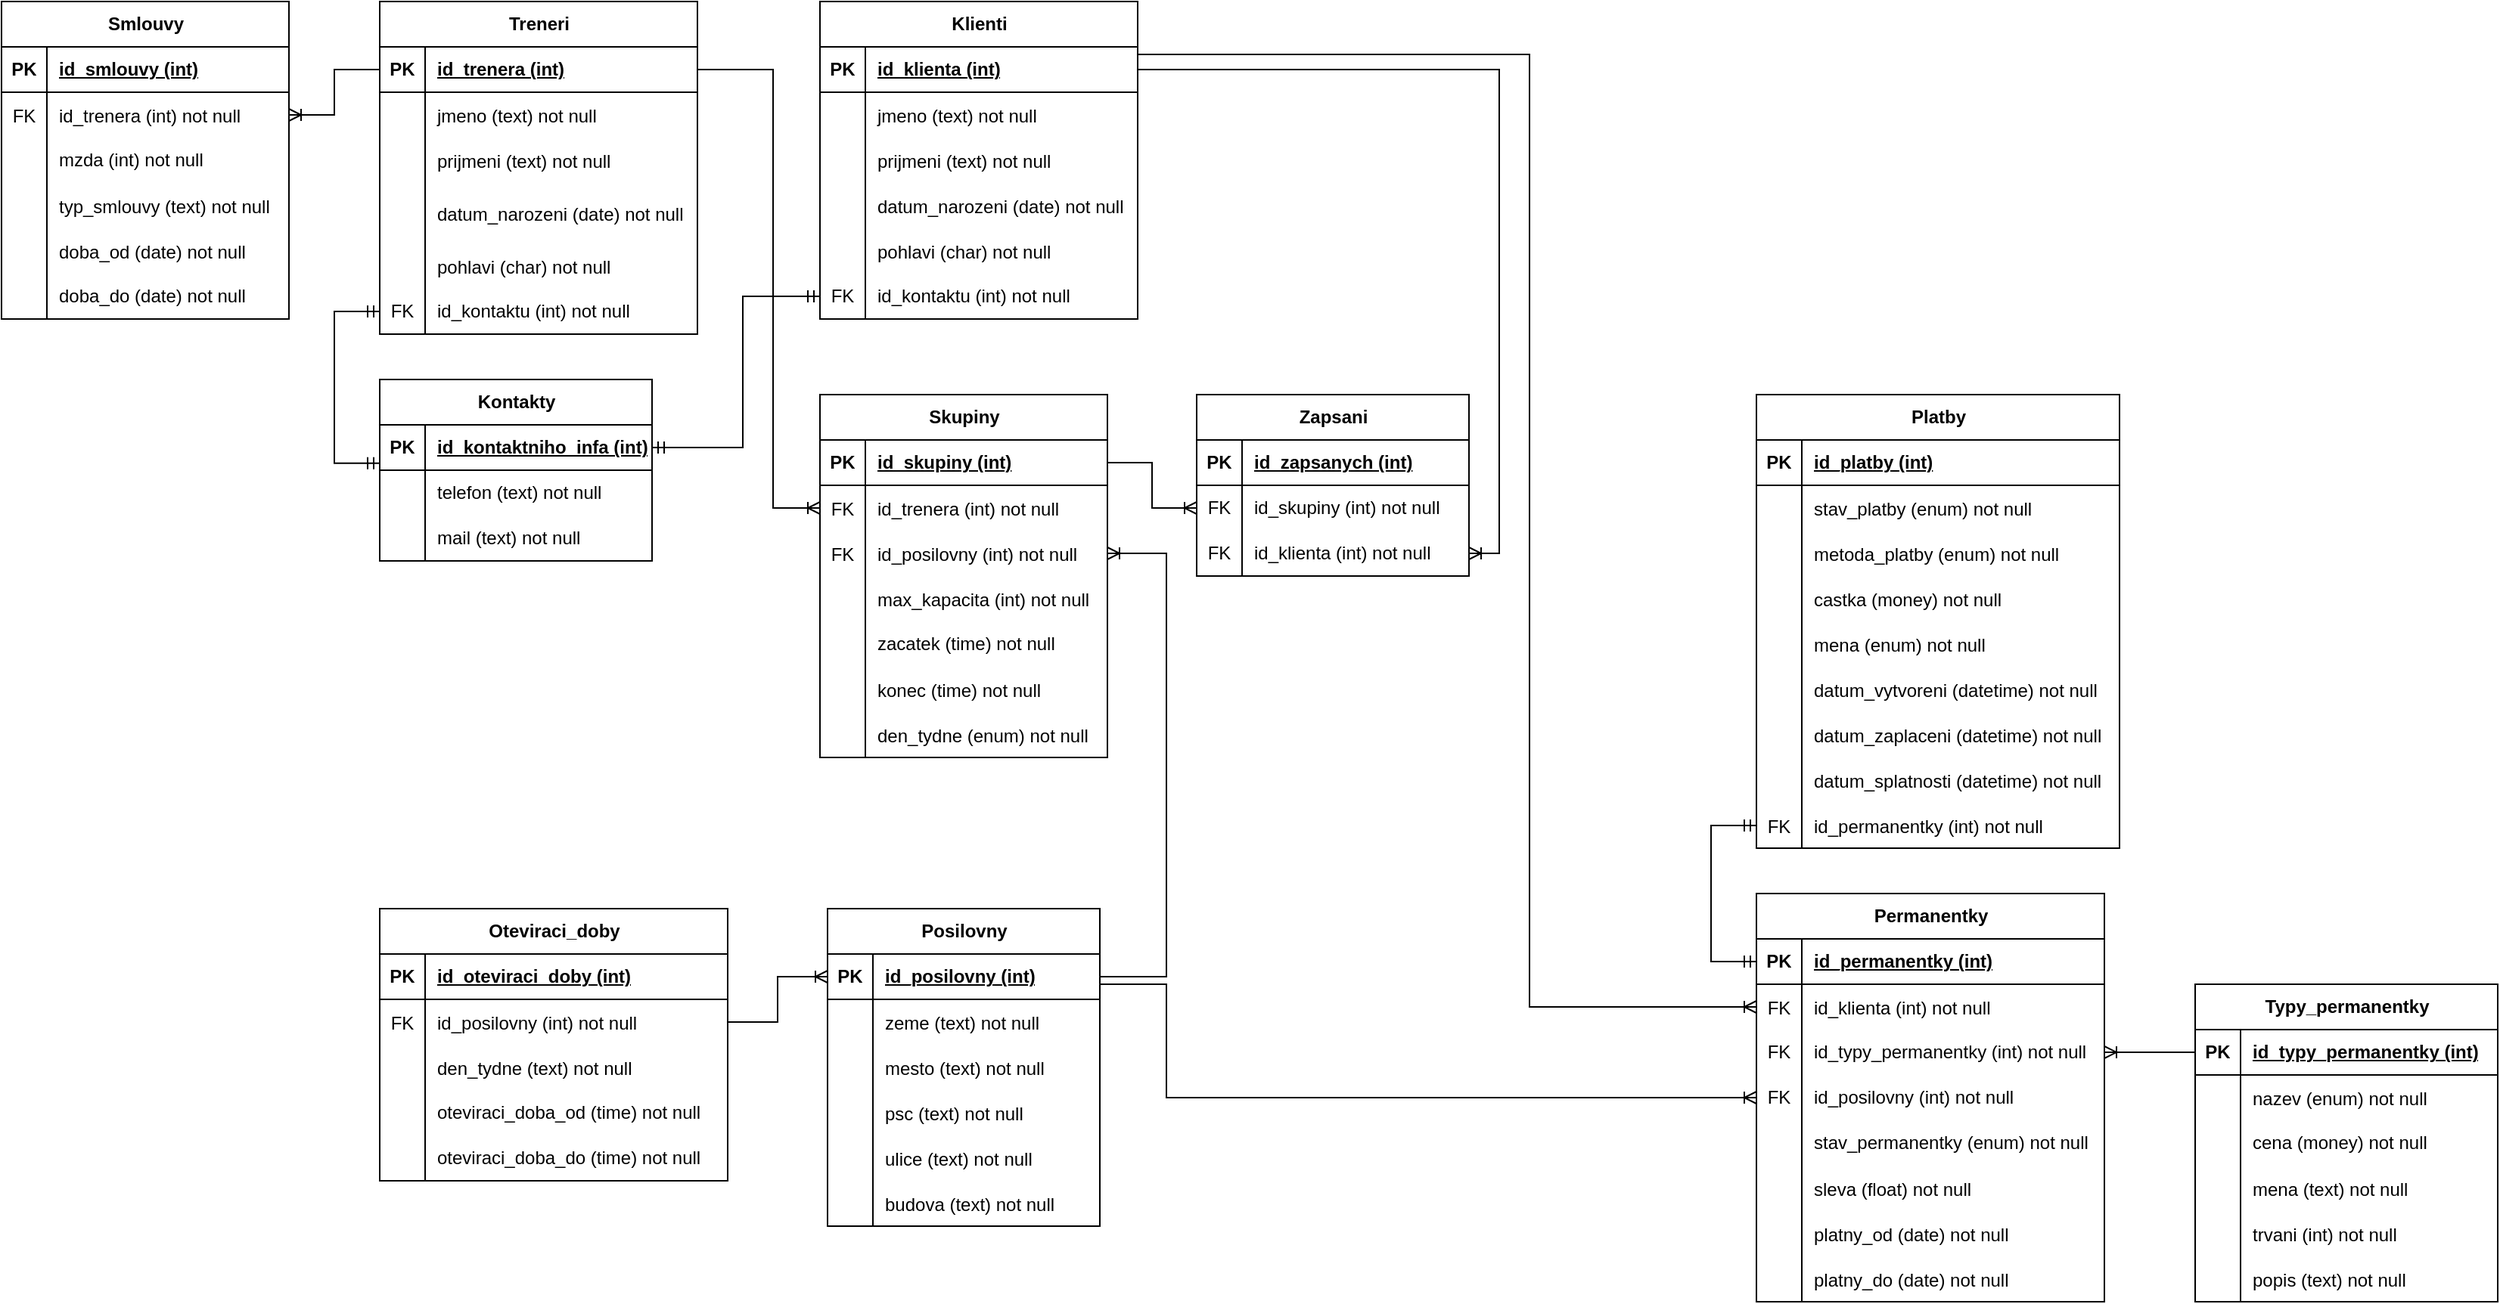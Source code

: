<mxfile version="28.2.7" pages="2">
  <diagram id="4dLbi4JVzo7QZ-DbkjD3" name="Page-1">
    <mxGraphModel dx="3720" dy="2250" grid="1" gridSize="10" guides="1" tooltips="1" connect="1" arrows="1" fold="1" page="1" pageScale="1" pageWidth="827" pageHeight="1169" math="0" shadow="0">
      <root>
        <mxCell id="0" />
        <mxCell id="1" parent="0" />
        <mxCell id="vEJpkU4ia4AM5JBLqdFm-5" value="Klienti" style="shape=table;startSize=30;container=1;collapsible=1;childLayout=tableLayout;fixedRows=1;rowLines=0;fontStyle=1;align=center;resizeLast=1;html=1;" parent="1" vertex="1">
          <mxGeometry x="-519" y="-420" width="210" height="210" as="geometry" />
        </mxCell>
        <mxCell id="vEJpkU4ia4AM5JBLqdFm-6" value="" style="shape=tableRow;horizontal=0;startSize=0;swimlaneHead=0;swimlaneBody=0;fillColor=none;collapsible=0;dropTarget=0;points=[[0,0.5],[1,0.5]];portConstraint=eastwest;top=0;left=0;right=0;bottom=1;" parent="vEJpkU4ia4AM5JBLqdFm-5" vertex="1">
          <mxGeometry y="30" width="210" height="30" as="geometry" />
        </mxCell>
        <mxCell id="vEJpkU4ia4AM5JBLqdFm-7" value="PK" style="shape=partialRectangle;connectable=0;fillColor=none;top=0;left=0;bottom=0;right=0;fontStyle=1;overflow=hidden;whiteSpace=wrap;html=1;" parent="vEJpkU4ia4AM5JBLqdFm-6" vertex="1">
          <mxGeometry width="30" height="30" as="geometry">
            <mxRectangle width="30" height="30" as="alternateBounds" />
          </mxGeometry>
        </mxCell>
        <mxCell id="vEJpkU4ia4AM5JBLqdFm-8" value="id_klienta (int)" style="shape=partialRectangle;connectable=0;fillColor=none;top=0;left=0;bottom=0;right=0;align=left;spacingLeft=6;fontStyle=5;overflow=hidden;whiteSpace=wrap;html=1;" parent="vEJpkU4ia4AM5JBLqdFm-6" vertex="1">
          <mxGeometry x="30" width="180" height="30" as="geometry">
            <mxRectangle width="180" height="30" as="alternateBounds" />
          </mxGeometry>
        </mxCell>
        <mxCell id="vEJpkU4ia4AM5JBLqdFm-248" value="" style="shape=tableRow;horizontal=0;startSize=0;swimlaneHead=0;swimlaneBody=0;fillColor=none;collapsible=0;dropTarget=0;points=[[0,0.5],[1,0.5]];portConstraint=eastwest;top=0;left=0;right=0;bottom=0;" parent="vEJpkU4ia4AM5JBLqdFm-5" vertex="1">
          <mxGeometry y="60" width="210" height="30" as="geometry" />
        </mxCell>
        <mxCell id="vEJpkU4ia4AM5JBLqdFm-249" value="" style="shape=partialRectangle;connectable=0;fillColor=none;top=0;left=0;bottom=0;right=0;editable=1;overflow=hidden;" parent="vEJpkU4ia4AM5JBLqdFm-248" vertex="1">
          <mxGeometry width="30" height="30" as="geometry">
            <mxRectangle width="30" height="30" as="alternateBounds" />
          </mxGeometry>
        </mxCell>
        <mxCell id="vEJpkU4ia4AM5JBLqdFm-250" value="jmeno (text) not null" style="shape=partialRectangle;connectable=0;fillColor=none;top=0;left=0;bottom=0;right=0;align=left;spacingLeft=6;overflow=hidden;" parent="vEJpkU4ia4AM5JBLqdFm-248" vertex="1">
          <mxGeometry x="30" width="180" height="30" as="geometry">
            <mxRectangle width="180" height="30" as="alternateBounds" />
          </mxGeometry>
        </mxCell>
        <mxCell id="vEJpkU4ia4AM5JBLqdFm-251" value="" style="shape=tableRow;horizontal=0;startSize=0;swimlaneHead=0;swimlaneBody=0;fillColor=none;collapsible=0;dropTarget=0;points=[[0,0.5],[1,0.5]];portConstraint=eastwest;top=0;left=0;right=0;bottom=0;" parent="vEJpkU4ia4AM5JBLqdFm-5" vertex="1">
          <mxGeometry y="90" width="210" height="30" as="geometry" />
        </mxCell>
        <mxCell id="vEJpkU4ia4AM5JBLqdFm-252" value="" style="shape=partialRectangle;connectable=0;fillColor=none;top=0;left=0;bottom=0;right=0;editable=1;overflow=hidden;" parent="vEJpkU4ia4AM5JBLqdFm-251" vertex="1">
          <mxGeometry width="30" height="30" as="geometry">
            <mxRectangle width="30" height="30" as="alternateBounds" />
          </mxGeometry>
        </mxCell>
        <mxCell id="vEJpkU4ia4AM5JBLqdFm-253" value="prijmeni (text) not null" style="shape=partialRectangle;connectable=0;fillColor=none;top=0;left=0;bottom=0;right=0;align=left;spacingLeft=6;overflow=hidden;" parent="vEJpkU4ia4AM5JBLqdFm-251" vertex="1">
          <mxGeometry x="30" width="180" height="30" as="geometry">
            <mxRectangle width="180" height="30" as="alternateBounds" />
          </mxGeometry>
        </mxCell>
        <mxCell id="vEJpkU4ia4AM5JBLqdFm-431" value="" style="shape=tableRow;horizontal=0;startSize=0;swimlaneHead=0;swimlaneBody=0;fillColor=none;collapsible=0;dropTarget=0;points=[[0,0.5],[1,0.5]];portConstraint=eastwest;top=0;left=0;right=0;bottom=0;" parent="vEJpkU4ia4AM5JBLqdFm-5" vertex="1">
          <mxGeometry y="120" width="210" height="30" as="geometry" />
        </mxCell>
        <mxCell id="vEJpkU4ia4AM5JBLqdFm-432" value="" style="shape=partialRectangle;connectable=0;fillColor=none;top=0;left=0;bottom=0;right=0;editable=1;overflow=hidden;" parent="vEJpkU4ia4AM5JBLqdFm-431" vertex="1">
          <mxGeometry width="30" height="30" as="geometry">
            <mxRectangle width="30" height="30" as="alternateBounds" />
          </mxGeometry>
        </mxCell>
        <mxCell id="vEJpkU4ia4AM5JBLqdFm-433" value="datum_narozeni (date) not null" style="shape=partialRectangle;connectable=0;fillColor=none;top=0;left=0;bottom=0;right=0;align=left;spacingLeft=6;overflow=hidden;" parent="vEJpkU4ia4AM5JBLqdFm-431" vertex="1">
          <mxGeometry x="30" width="180" height="30" as="geometry">
            <mxRectangle width="180" height="30" as="alternateBounds" />
          </mxGeometry>
        </mxCell>
        <mxCell id="vEJpkU4ia4AM5JBLqdFm-254" value="" style="shape=tableRow;horizontal=0;startSize=0;swimlaneHead=0;swimlaneBody=0;fillColor=none;collapsible=0;dropTarget=0;points=[[0,0.5],[1,0.5]];portConstraint=eastwest;top=0;left=0;right=0;bottom=0;" parent="vEJpkU4ia4AM5JBLqdFm-5" vertex="1">
          <mxGeometry y="150" width="210" height="30" as="geometry" />
        </mxCell>
        <mxCell id="vEJpkU4ia4AM5JBLqdFm-255" value="" style="shape=partialRectangle;connectable=0;fillColor=none;top=0;left=0;bottom=0;right=0;editable=1;overflow=hidden;" parent="vEJpkU4ia4AM5JBLqdFm-254" vertex="1">
          <mxGeometry width="30" height="30" as="geometry">
            <mxRectangle width="30" height="30" as="alternateBounds" />
          </mxGeometry>
        </mxCell>
        <mxCell id="vEJpkU4ia4AM5JBLqdFm-256" value="pohlavi (char) not null" style="shape=partialRectangle;connectable=0;fillColor=none;top=0;left=0;bottom=0;right=0;align=left;spacingLeft=6;overflow=hidden;" parent="vEJpkU4ia4AM5JBLqdFm-254" vertex="1">
          <mxGeometry x="30" width="180" height="30" as="geometry">
            <mxRectangle width="180" height="30" as="alternateBounds" />
          </mxGeometry>
        </mxCell>
        <mxCell id="vEJpkU4ia4AM5JBLqdFm-77" value="" style="shape=tableRow;horizontal=0;startSize=0;swimlaneHead=0;swimlaneBody=0;fillColor=none;collapsible=0;dropTarget=0;points=[[0,0.5],[1,0.5]];portConstraint=eastwest;top=0;left=0;right=0;bottom=0;" parent="vEJpkU4ia4AM5JBLqdFm-5" vertex="1">
          <mxGeometry y="180" width="210" height="30" as="geometry" />
        </mxCell>
        <mxCell id="vEJpkU4ia4AM5JBLqdFm-78" value="FK" style="shape=partialRectangle;connectable=0;fillColor=none;top=0;left=0;bottom=0;right=0;fontStyle=0;overflow=hidden;whiteSpace=wrap;html=1;" parent="vEJpkU4ia4AM5JBLqdFm-77" vertex="1">
          <mxGeometry width="30" height="30" as="geometry">
            <mxRectangle width="30" height="30" as="alternateBounds" />
          </mxGeometry>
        </mxCell>
        <mxCell id="vEJpkU4ia4AM5JBLqdFm-79" value="id_kontaktu (int) not null" style="shape=partialRectangle;connectable=0;fillColor=none;top=0;left=0;bottom=0;right=0;align=left;spacingLeft=6;fontStyle=0;overflow=hidden;whiteSpace=wrap;html=1;" parent="vEJpkU4ia4AM5JBLqdFm-77" vertex="1">
          <mxGeometry x="30" width="180" height="30" as="geometry">
            <mxRectangle width="180" height="30" as="alternateBounds" />
          </mxGeometry>
        </mxCell>
        <mxCell id="vEJpkU4ia4AM5JBLqdFm-26" value="Permanentky" style="shape=table;startSize=30;container=1;collapsible=1;childLayout=tableLayout;fixedRows=1;rowLines=0;fontStyle=1;align=center;resizeLast=1;html=1;" parent="1" vertex="1">
          <mxGeometry x="100" y="170" width="230" height="270" as="geometry" />
        </mxCell>
        <mxCell id="vEJpkU4ia4AM5JBLqdFm-27" value="" style="shape=tableRow;horizontal=0;startSize=0;swimlaneHead=0;swimlaneBody=0;fillColor=none;collapsible=0;dropTarget=0;points=[[0,0.5],[1,0.5]];portConstraint=eastwest;top=0;left=0;right=0;bottom=1;" parent="vEJpkU4ia4AM5JBLqdFm-26" vertex="1">
          <mxGeometry y="30" width="230" height="30" as="geometry" />
        </mxCell>
        <mxCell id="vEJpkU4ia4AM5JBLqdFm-28" value="PK" style="shape=partialRectangle;connectable=0;fillColor=none;top=0;left=0;bottom=0;right=0;fontStyle=1;overflow=hidden;whiteSpace=wrap;html=1;" parent="vEJpkU4ia4AM5JBLqdFm-27" vertex="1">
          <mxGeometry width="30" height="30" as="geometry">
            <mxRectangle width="30" height="30" as="alternateBounds" />
          </mxGeometry>
        </mxCell>
        <mxCell id="vEJpkU4ia4AM5JBLqdFm-29" value="id_permanentky (int)" style="shape=partialRectangle;connectable=0;fillColor=none;top=0;left=0;bottom=0;right=0;align=left;spacingLeft=6;fontStyle=5;overflow=hidden;whiteSpace=wrap;html=1;" parent="vEJpkU4ia4AM5JBLqdFm-27" vertex="1">
          <mxGeometry x="30" width="200" height="30" as="geometry">
            <mxRectangle width="200" height="30" as="alternateBounds" />
          </mxGeometry>
        </mxCell>
        <mxCell id="vEJpkU4ia4AM5JBLqdFm-239" value="" style="shape=tableRow;horizontal=0;startSize=0;swimlaneHead=0;swimlaneBody=0;fillColor=none;collapsible=0;dropTarget=0;points=[[0,0.5],[1,0.5]];portConstraint=eastwest;top=0;left=0;right=0;bottom=0;" parent="vEJpkU4ia4AM5JBLqdFm-26" vertex="1">
          <mxGeometry y="60" width="230" height="30" as="geometry" />
        </mxCell>
        <mxCell id="vEJpkU4ia4AM5JBLqdFm-240" value="FK" style="shape=partialRectangle;connectable=0;fillColor=none;top=0;left=0;bottom=0;right=0;editable=1;overflow=hidden;" parent="vEJpkU4ia4AM5JBLqdFm-239" vertex="1">
          <mxGeometry width="30" height="30" as="geometry">
            <mxRectangle width="30" height="30" as="alternateBounds" />
          </mxGeometry>
        </mxCell>
        <mxCell id="vEJpkU4ia4AM5JBLqdFm-241" value="id_klienta (int) not null" style="shape=partialRectangle;connectable=0;fillColor=none;top=0;left=0;bottom=0;right=0;align=left;spacingLeft=6;overflow=hidden;" parent="vEJpkU4ia4AM5JBLqdFm-239" vertex="1">
          <mxGeometry x="30" width="200" height="30" as="geometry">
            <mxRectangle width="200" height="30" as="alternateBounds" />
          </mxGeometry>
        </mxCell>
        <mxCell id="vEJpkU4ia4AM5JBLqdFm-150" value="" style="shape=tableRow;horizontal=0;startSize=0;swimlaneHead=0;swimlaneBody=0;fillColor=none;collapsible=0;dropTarget=0;points=[[0,0.5],[1,0.5]];portConstraint=eastwest;top=0;left=0;right=0;bottom=0;" parent="vEJpkU4ia4AM5JBLqdFm-26" vertex="1">
          <mxGeometry y="90" width="230" height="30" as="geometry" />
        </mxCell>
        <mxCell id="vEJpkU4ia4AM5JBLqdFm-151" value="FK" style="shape=partialRectangle;connectable=0;fillColor=none;top=0;left=0;bottom=0;right=0;fontStyle=0;overflow=hidden;whiteSpace=wrap;html=1;" parent="vEJpkU4ia4AM5JBLqdFm-150" vertex="1">
          <mxGeometry width="30" height="30" as="geometry">
            <mxRectangle width="30" height="30" as="alternateBounds" />
          </mxGeometry>
        </mxCell>
        <mxCell id="vEJpkU4ia4AM5JBLqdFm-152" value="id_typy_permanentky (int) not null" style="shape=partialRectangle;connectable=0;fillColor=none;top=0;left=0;bottom=0;right=0;align=left;spacingLeft=6;fontStyle=0;overflow=hidden;whiteSpace=wrap;html=1;" parent="vEJpkU4ia4AM5JBLqdFm-150" vertex="1">
          <mxGeometry x="30" width="200" height="30" as="geometry">
            <mxRectangle width="200" height="30" as="alternateBounds" />
          </mxGeometry>
        </mxCell>
        <mxCell id="vEJpkU4ia4AM5JBLqdFm-83" value="" style="shape=tableRow;horizontal=0;startSize=0;swimlaneHead=0;swimlaneBody=0;fillColor=none;collapsible=0;dropTarget=0;points=[[0,0.5],[1,0.5]];portConstraint=eastwest;top=0;left=0;right=0;bottom=0;" parent="vEJpkU4ia4AM5JBLqdFm-26" vertex="1">
          <mxGeometry y="120" width="230" height="30" as="geometry" />
        </mxCell>
        <mxCell id="vEJpkU4ia4AM5JBLqdFm-84" value="FK" style="shape=partialRectangle;connectable=0;fillColor=none;top=0;left=0;bottom=0;right=0;fontStyle=0;overflow=hidden;whiteSpace=wrap;html=1;" parent="vEJpkU4ia4AM5JBLqdFm-83" vertex="1">
          <mxGeometry width="30" height="30" as="geometry">
            <mxRectangle width="30" height="30" as="alternateBounds" />
          </mxGeometry>
        </mxCell>
        <mxCell id="vEJpkU4ia4AM5JBLqdFm-85" value="id_posilovny (int) not null" style="shape=partialRectangle;connectable=0;fillColor=none;top=0;left=0;bottom=0;right=0;align=left;spacingLeft=6;fontStyle=0;overflow=hidden;whiteSpace=wrap;html=1;" parent="vEJpkU4ia4AM5JBLqdFm-83" vertex="1">
          <mxGeometry x="30" width="200" height="30" as="geometry">
            <mxRectangle width="200" height="30" as="alternateBounds" />
          </mxGeometry>
        </mxCell>
        <mxCell id="vEJpkU4ia4AM5JBLqdFm-36" value="" style="shape=tableRow;horizontal=0;startSize=0;swimlaneHead=0;swimlaneBody=0;fillColor=none;collapsible=0;dropTarget=0;points=[[0,0.5],[1,0.5]];portConstraint=eastwest;top=0;left=0;right=0;bottom=0;" parent="vEJpkU4ia4AM5JBLqdFm-26" vertex="1">
          <mxGeometry y="150" width="230" height="30" as="geometry" />
        </mxCell>
        <mxCell id="vEJpkU4ia4AM5JBLqdFm-37" value="" style="shape=partialRectangle;connectable=0;fillColor=none;top=0;left=0;bottom=0;right=0;editable=1;overflow=hidden;whiteSpace=wrap;html=1;" parent="vEJpkU4ia4AM5JBLqdFm-36" vertex="1">
          <mxGeometry width="30" height="30" as="geometry">
            <mxRectangle width="30" height="30" as="alternateBounds" />
          </mxGeometry>
        </mxCell>
        <mxCell id="vEJpkU4ia4AM5JBLqdFm-38" value="stav_permanentky (enum) not null" style="shape=partialRectangle;connectable=0;fillColor=none;top=0;left=0;bottom=0;right=0;align=left;spacingLeft=6;overflow=hidden;whiteSpace=wrap;html=1;" parent="vEJpkU4ia4AM5JBLqdFm-36" vertex="1">
          <mxGeometry x="30" width="200" height="30" as="geometry">
            <mxRectangle width="200" height="30" as="alternateBounds" />
          </mxGeometry>
        </mxCell>
        <mxCell id="vEJpkU4ia4AM5JBLqdFm-383" value="" style="shape=tableRow;horizontal=0;startSize=0;swimlaneHead=0;swimlaneBody=0;fillColor=none;collapsible=0;dropTarget=0;points=[[0,0.5],[1,0.5]];portConstraint=eastwest;top=0;left=0;right=0;bottom=0;" parent="vEJpkU4ia4AM5JBLqdFm-26" vertex="1">
          <mxGeometry y="180" width="230" height="30" as="geometry" />
        </mxCell>
        <mxCell id="vEJpkU4ia4AM5JBLqdFm-384" value="" style="shape=partialRectangle;connectable=0;fillColor=none;top=0;left=0;bottom=0;right=0;editable=1;overflow=hidden;" parent="vEJpkU4ia4AM5JBLqdFm-383" vertex="1">
          <mxGeometry width="30" height="30" as="geometry">
            <mxRectangle width="30" height="30" as="alternateBounds" />
          </mxGeometry>
        </mxCell>
        <mxCell id="vEJpkU4ia4AM5JBLqdFm-385" value="sleva (float) not null" style="shape=partialRectangle;connectable=0;fillColor=none;top=0;left=0;bottom=0;right=0;align=left;spacingLeft=6;overflow=hidden;" parent="vEJpkU4ia4AM5JBLqdFm-383" vertex="1">
          <mxGeometry x="30" width="200" height="30" as="geometry">
            <mxRectangle width="200" height="30" as="alternateBounds" />
          </mxGeometry>
        </mxCell>
        <mxCell id="vEJpkU4ia4AM5JBLqdFm-353" value="" style="shape=tableRow;horizontal=0;startSize=0;swimlaneHead=0;swimlaneBody=0;fillColor=none;collapsible=0;dropTarget=0;points=[[0,0.5],[1,0.5]];portConstraint=eastwest;top=0;left=0;right=0;bottom=0;" parent="vEJpkU4ia4AM5JBLqdFm-26" vertex="1">
          <mxGeometry y="210" width="230" height="30" as="geometry" />
        </mxCell>
        <mxCell id="vEJpkU4ia4AM5JBLqdFm-354" value="" style="shape=partialRectangle;connectable=0;fillColor=none;top=0;left=0;bottom=0;right=0;editable=1;overflow=hidden;" parent="vEJpkU4ia4AM5JBLqdFm-353" vertex="1">
          <mxGeometry width="30" height="30" as="geometry">
            <mxRectangle width="30" height="30" as="alternateBounds" />
          </mxGeometry>
        </mxCell>
        <mxCell id="vEJpkU4ia4AM5JBLqdFm-355" value="platny_od (date) not null" style="shape=partialRectangle;connectable=0;fillColor=none;top=0;left=0;bottom=0;right=0;align=left;spacingLeft=6;overflow=hidden;" parent="vEJpkU4ia4AM5JBLqdFm-353" vertex="1">
          <mxGeometry x="30" width="200" height="30" as="geometry">
            <mxRectangle width="200" height="30" as="alternateBounds" />
          </mxGeometry>
        </mxCell>
        <mxCell id="vEJpkU4ia4AM5JBLqdFm-350" value="" style="shape=tableRow;horizontal=0;startSize=0;swimlaneHead=0;swimlaneBody=0;fillColor=none;collapsible=0;dropTarget=0;points=[[0,0.5],[1,0.5]];portConstraint=eastwest;top=0;left=0;right=0;bottom=0;" parent="vEJpkU4ia4AM5JBLqdFm-26" vertex="1">
          <mxGeometry y="240" width="230" height="30" as="geometry" />
        </mxCell>
        <mxCell id="vEJpkU4ia4AM5JBLqdFm-351" value="" style="shape=partialRectangle;connectable=0;fillColor=none;top=0;left=0;bottom=0;right=0;editable=1;overflow=hidden;" parent="vEJpkU4ia4AM5JBLqdFm-350" vertex="1">
          <mxGeometry width="30" height="30" as="geometry">
            <mxRectangle width="30" height="30" as="alternateBounds" />
          </mxGeometry>
        </mxCell>
        <mxCell id="vEJpkU4ia4AM5JBLqdFm-352" value="platny_do (date) not null" style="shape=partialRectangle;connectable=0;fillColor=none;top=0;left=0;bottom=0;right=0;align=left;spacingLeft=6;overflow=hidden;" parent="vEJpkU4ia4AM5JBLqdFm-350" vertex="1">
          <mxGeometry x="30" width="200" height="30" as="geometry">
            <mxRectangle width="200" height="30" as="alternateBounds" />
          </mxGeometry>
        </mxCell>
        <mxCell id="vEJpkU4ia4AM5JBLqdFm-42" value="Posilovny" style="shape=table;startSize=30;container=1;collapsible=1;childLayout=tableLayout;fixedRows=1;rowLines=0;fontStyle=1;align=center;resizeLast=1;html=1;" parent="1" vertex="1">
          <mxGeometry x="-514" y="180" width="180" height="210" as="geometry" />
        </mxCell>
        <mxCell id="vEJpkU4ia4AM5JBLqdFm-43" value="" style="shape=tableRow;horizontal=0;startSize=0;swimlaneHead=0;swimlaneBody=0;fillColor=none;collapsible=0;dropTarget=0;points=[[0,0.5],[1,0.5]];portConstraint=eastwest;top=0;left=0;right=0;bottom=1;" parent="vEJpkU4ia4AM5JBLqdFm-42" vertex="1">
          <mxGeometry y="30" width="180" height="30" as="geometry" />
        </mxCell>
        <mxCell id="vEJpkU4ia4AM5JBLqdFm-44" value="PK" style="shape=partialRectangle;connectable=0;fillColor=none;top=0;left=0;bottom=0;right=0;fontStyle=1;overflow=hidden;whiteSpace=wrap;html=1;" parent="vEJpkU4ia4AM5JBLqdFm-43" vertex="1">
          <mxGeometry width="30" height="30" as="geometry">
            <mxRectangle width="30" height="30" as="alternateBounds" />
          </mxGeometry>
        </mxCell>
        <mxCell id="vEJpkU4ia4AM5JBLqdFm-45" value="id_posilovny (int)" style="shape=partialRectangle;connectable=0;fillColor=none;top=0;left=0;bottom=0;right=0;align=left;spacingLeft=6;fontStyle=5;overflow=hidden;whiteSpace=wrap;html=1;" parent="vEJpkU4ia4AM5JBLqdFm-43" vertex="1">
          <mxGeometry x="30" width="150" height="30" as="geometry">
            <mxRectangle width="150" height="30" as="alternateBounds" />
          </mxGeometry>
        </mxCell>
        <mxCell id="hg5nED5_NyBkrNxoYv9U-7" value="" style="shape=tableRow;horizontal=0;startSize=0;swimlaneHead=0;swimlaneBody=0;fillColor=none;collapsible=0;dropTarget=0;points=[[0,0.5],[1,0.5]];portConstraint=eastwest;top=0;left=0;right=0;bottom=0;" vertex="1" parent="vEJpkU4ia4AM5JBLqdFm-42">
          <mxGeometry y="60" width="180" height="30" as="geometry" />
        </mxCell>
        <mxCell id="hg5nED5_NyBkrNxoYv9U-8" value="" style="shape=partialRectangle;connectable=0;fillColor=none;top=0;left=0;bottom=0;right=0;editable=1;overflow=hidden;" vertex="1" parent="hg5nED5_NyBkrNxoYv9U-7">
          <mxGeometry width="30" height="30" as="geometry">
            <mxRectangle width="30" height="30" as="alternateBounds" />
          </mxGeometry>
        </mxCell>
        <mxCell id="hg5nED5_NyBkrNxoYv9U-9" value="zeme (text) not null" style="shape=partialRectangle;connectable=0;fillColor=none;top=0;left=0;bottom=0;right=0;align=left;spacingLeft=6;overflow=hidden;" vertex="1" parent="hg5nED5_NyBkrNxoYv9U-7">
          <mxGeometry x="30" width="150" height="30" as="geometry">
            <mxRectangle width="150" height="30" as="alternateBounds" />
          </mxGeometry>
        </mxCell>
        <mxCell id="hg5nED5_NyBkrNxoYv9U-10" value="" style="shape=tableRow;horizontal=0;startSize=0;swimlaneHead=0;swimlaneBody=0;fillColor=none;collapsible=0;dropTarget=0;points=[[0,0.5],[1,0.5]];portConstraint=eastwest;top=0;left=0;right=0;bottom=0;" vertex="1" parent="vEJpkU4ia4AM5JBLqdFm-42">
          <mxGeometry y="90" width="180" height="30" as="geometry" />
        </mxCell>
        <mxCell id="hg5nED5_NyBkrNxoYv9U-11" value="" style="shape=partialRectangle;connectable=0;fillColor=none;top=0;left=0;bottom=0;right=0;editable=1;overflow=hidden;" vertex="1" parent="hg5nED5_NyBkrNxoYv9U-10">
          <mxGeometry width="30" height="30" as="geometry">
            <mxRectangle width="30" height="30" as="alternateBounds" />
          </mxGeometry>
        </mxCell>
        <mxCell id="hg5nED5_NyBkrNxoYv9U-12" value="mesto (text) not null" style="shape=partialRectangle;connectable=0;fillColor=none;top=0;left=0;bottom=0;right=0;align=left;spacingLeft=6;overflow=hidden;" vertex="1" parent="hg5nED5_NyBkrNxoYv9U-10">
          <mxGeometry x="30" width="150" height="30" as="geometry">
            <mxRectangle width="150" height="30" as="alternateBounds" />
          </mxGeometry>
        </mxCell>
        <mxCell id="hg5nED5_NyBkrNxoYv9U-13" value="" style="shape=tableRow;horizontal=0;startSize=0;swimlaneHead=0;swimlaneBody=0;fillColor=none;collapsible=0;dropTarget=0;points=[[0,0.5],[1,0.5]];portConstraint=eastwest;top=0;left=0;right=0;bottom=0;" vertex="1" parent="vEJpkU4ia4AM5JBLqdFm-42">
          <mxGeometry y="120" width="180" height="30" as="geometry" />
        </mxCell>
        <mxCell id="hg5nED5_NyBkrNxoYv9U-14" value="" style="shape=partialRectangle;connectable=0;fillColor=none;top=0;left=0;bottom=0;right=0;editable=1;overflow=hidden;" vertex="1" parent="hg5nED5_NyBkrNxoYv9U-13">
          <mxGeometry width="30" height="30" as="geometry">
            <mxRectangle width="30" height="30" as="alternateBounds" />
          </mxGeometry>
        </mxCell>
        <mxCell id="hg5nED5_NyBkrNxoYv9U-15" value="psc (text) not null" style="shape=partialRectangle;connectable=0;fillColor=none;top=0;left=0;bottom=0;right=0;align=left;spacingLeft=6;overflow=hidden;" vertex="1" parent="hg5nED5_NyBkrNxoYv9U-13">
          <mxGeometry x="30" width="150" height="30" as="geometry">
            <mxRectangle width="150" height="30" as="alternateBounds" />
          </mxGeometry>
        </mxCell>
        <mxCell id="hg5nED5_NyBkrNxoYv9U-16" value="" style="shape=tableRow;horizontal=0;startSize=0;swimlaneHead=0;swimlaneBody=0;fillColor=none;collapsible=0;dropTarget=0;points=[[0,0.5],[1,0.5]];portConstraint=eastwest;top=0;left=0;right=0;bottom=0;" vertex="1" parent="vEJpkU4ia4AM5JBLqdFm-42">
          <mxGeometry y="150" width="180" height="30" as="geometry" />
        </mxCell>
        <mxCell id="hg5nED5_NyBkrNxoYv9U-17" value="" style="shape=partialRectangle;connectable=0;fillColor=none;top=0;left=0;bottom=0;right=0;editable=1;overflow=hidden;" vertex="1" parent="hg5nED5_NyBkrNxoYv9U-16">
          <mxGeometry width="30" height="30" as="geometry">
            <mxRectangle width="30" height="30" as="alternateBounds" />
          </mxGeometry>
        </mxCell>
        <mxCell id="hg5nED5_NyBkrNxoYv9U-18" value="ulice (text) not null" style="shape=partialRectangle;connectable=0;fillColor=none;top=0;left=0;bottom=0;right=0;align=left;spacingLeft=6;overflow=hidden;" vertex="1" parent="hg5nED5_NyBkrNxoYv9U-16">
          <mxGeometry x="30" width="150" height="30" as="geometry">
            <mxRectangle width="150" height="30" as="alternateBounds" />
          </mxGeometry>
        </mxCell>
        <mxCell id="hg5nED5_NyBkrNxoYv9U-19" value="" style="shape=tableRow;horizontal=0;startSize=0;swimlaneHead=0;swimlaneBody=0;fillColor=none;collapsible=0;dropTarget=0;points=[[0,0.5],[1,0.5]];portConstraint=eastwest;top=0;left=0;right=0;bottom=0;" vertex="1" parent="vEJpkU4ia4AM5JBLqdFm-42">
          <mxGeometry y="180" width="180" height="30" as="geometry" />
        </mxCell>
        <mxCell id="hg5nED5_NyBkrNxoYv9U-20" value="" style="shape=partialRectangle;connectable=0;fillColor=none;top=0;left=0;bottom=0;right=0;editable=1;overflow=hidden;" vertex="1" parent="hg5nED5_NyBkrNxoYv9U-19">
          <mxGeometry width="30" height="30" as="geometry">
            <mxRectangle width="30" height="30" as="alternateBounds" />
          </mxGeometry>
        </mxCell>
        <mxCell id="hg5nED5_NyBkrNxoYv9U-21" value="budova (text) not null" style="shape=partialRectangle;connectable=0;fillColor=none;top=0;left=0;bottom=0;right=0;align=left;spacingLeft=6;overflow=hidden;" vertex="1" parent="hg5nED5_NyBkrNxoYv9U-19">
          <mxGeometry x="30" width="150" height="30" as="geometry">
            <mxRectangle width="150" height="30" as="alternateBounds" />
          </mxGeometry>
        </mxCell>
        <mxCell id="vEJpkU4ia4AM5JBLqdFm-86" value="Typy_permanentky" style="shape=table;startSize=30;container=1;collapsible=1;childLayout=tableLayout;fixedRows=1;rowLines=0;fontStyle=1;align=center;resizeLast=1;html=1;" parent="1" vertex="1">
          <mxGeometry x="390" y="230" width="200" height="210" as="geometry" />
        </mxCell>
        <mxCell id="vEJpkU4ia4AM5JBLqdFm-87" value="" style="shape=tableRow;horizontal=0;startSize=0;swimlaneHead=0;swimlaneBody=0;fillColor=none;collapsible=0;dropTarget=0;points=[[0,0.5],[1,0.5]];portConstraint=eastwest;top=0;left=0;right=0;bottom=1;" parent="vEJpkU4ia4AM5JBLqdFm-86" vertex="1">
          <mxGeometry y="30" width="200" height="30" as="geometry" />
        </mxCell>
        <mxCell id="vEJpkU4ia4AM5JBLqdFm-88" value="PK" style="shape=partialRectangle;connectable=0;fillColor=none;top=0;left=0;bottom=0;right=0;fontStyle=1;overflow=hidden;whiteSpace=wrap;html=1;" parent="vEJpkU4ia4AM5JBLqdFm-87" vertex="1">
          <mxGeometry width="30" height="30" as="geometry">
            <mxRectangle width="30" height="30" as="alternateBounds" />
          </mxGeometry>
        </mxCell>
        <mxCell id="vEJpkU4ia4AM5JBLqdFm-89" value="id_typy_permanentky (int)" style="shape=partialRectangle;connectable=0;fillColor=none;top=0;left=0;bottom=0;right=0;align=left;spacingLeft=6;fontStyle=5;overflow=hidden;whiteSpace=wrap;html=1;" parent="vEJpkU4ia4AM5JBLqdFm-87" vertex="1">
          <mxGeometry x="30" width="170" height="30" as="geometry">
            <mxRectangle width="170" height="30" as="alternateBounds" />
          </mxGeometry>
        </mxCell>
        <mxCell id="vEJpkU4ia4AM5JBLqdFm-217" value="" style="shape=tableRow;horizontal=0;startSize=0;swimlaneHead=0;swimlaneBody=0;fillColor=none;collapsible=0;dropTarget=0;points=[[0,0.5],[1,0.5]];portConstraint=eastwest;top=0;left=0;right=0;bottom=0;" parent="vEJpkU4ia4AM5JBLqdFm-86" vertex="1">
          <mxGeometry y="60" width="200" height="30" as="geometry" />
        </mxCell>
        <mxCell id="vEJpkU4ia4AM5JBLqdFm-218" value="" style="shape=partialRectangle;connectable=0;fillColor=none;top=0;left=0;bottom=0;right=0;editable=1;overflow=hidden;" parent="vEJpkU4ia4AM5JBLqdFm-217" vertex="1">
          <mxGeometry width="30" height="30" as="geometry">
            <mxRectangle width="30" height="30" as="alternateBounds" />
          </mxGeometry>
        </mxCell>
        <mxCell id="vEJpkU4ia4AM5JBLqdFm-219" value="nazev (enum) not null" style="shape=partialRectangle;connectable=0;fillColor=none;top=0;left=0;bottom=0;right=0;align=left;spacingLeft=6;overflow=hidden;" parent="vEJpkU4ia4AM5JBLqdFm-217" vertex="1">
          <mxGeometry x="30" width="170" height="30" as="geometry">
            <mxRectangle width="170" height="30" as="alternateBounds" />
          </mxGeometry>
        </mxCell>
        <mxCell id="vEJpkU4ia4AM5JBLqdFm-90" value="" style="shape=tableRow;horizontal=0;startSize=0;swimlaneHead=0;swimlaneBody=0;fillColor=none;collapsible=0;dropTarget=0;points=[[0,0.5],[1,0.5]];portConstraint=eastwest;top=0;left=0;right=0;bottom=0;" parent="vEJpkU4ia4AM5JBLqdFm-86" vertex="1">
          <mxGeometry y="90" width="200" height="30" as="geometry" />
        </mxCell>
        <mxCell id="vEJpkU4ia4AM5JBLqdFm-91" value="" style="shape=partialRectangle;connectable=0;fillColor=none;top=0;left=0;bottom=0;right=0;editable=1;overflow=hidden;whiteSpace=wrap;html=1;" parent="vEJpkU4ia4AM5JBLqdFm-90" vertex="1">
          <mxGeometry width="30" height="30" as="geometry">
            <mxRectangle width="30" height="30" as="alternateBounds" />
          </mxGeometry>
        </mxCell>
        <mxCell id="vEJpkU4ia4AM5JBLqdFm-92" value="cena (money) not null" style="shape=partialRectangle;connectable=0;fillColor=none;top=0;left=0;bottom=0;right=0;align=left;spacingLeft=6;overflow=hidden;whiteSpace=wrap;html=1;" parent="vEJpkU4ia4AM5JBLqdFm-90" vertex="1">
          <mxGeometry x="30" width="170" height="30" as="geometry">
            <mxRectangle width="170" height="30" as="alternateBounds" />
          </mxGeometry>
        </mxCell>
        <mxCell id="vEJpkU4ia4AM5JBLqdFm-446" value="" style="shape=tableRow;horizontal=0;startSize=0;swimlaneHead=0;swimlaneBody=0;fillColor=none;collapsible=0;dropTarget=0;points=[[0,0.5],[1,0.5]];portConstraint=eastwest;top=0;left=0;right=0;bottom=0;" parent="vEJpkU4ia4AM5JBLqdFm-86" vertex="1">
          <mxGeometry y="120" width="200" height="30" as="geometry" />
        </mxCell>
        <mxCell id="vEJpkU4ia4AM5JBLqdFm-447" value="" style="shape=partialRectangle;connectable=0;fillColor=none;top=0;left=0;bottom=0;right=0;editable=1;overflow=hidden;" parent="vEJpkU4ia4AM5JBLqdFm-446" vertex="1">
          <mxGeometry width="30" height="30" as="geometry">
            <mxRectangle width="30" height="30" as="alternateBounds" />
          </mxGeometry>
        </mxCell>
        <mxCell id="vEJpkU4ia4AM5JBLqdFm-448" value="mena (text) not null" style="shape=partialRectangle;connectable=0;fillColor=none;top=0;left=0;bottom=0;right=0;align=left;spacingLeft=6;overflow=hidden;" parent="vEJpkU4ia4AM5JBLqdFm-446" vertex="1">
          <mxGeometry x="30" width="170" height="30" as="geometry">
            <mxRectangle width="170" height="30" as="alternateBounds" />
          </mxGeometry>
        </mxCell>
        <mxCell id="vEJpkU4ia4AM5JBLqdFm-210" value="" style="shape=tableRow;horizontal=0;startSize=0;swimlaneHead=0;swimlaneBody=0;fillColor=none;collapsible=0;dropTarget=0;points=[[0,0.5],[1,0.5]];portConstraint=eastwest;top=0;left=0;right=0;bottom=0;" parent="vEJpkU4ia4AM5JBLqdFm-86" vertex="1">
          <mxGeometry y="150" width="200" height="30" as="geometry" />
        </mxCell>
        <mxCell id="vEJpkU4ia4AM5JBLqdFm-211" value="" style="shape=partialRectangle;connectable=0;fillColor=none;top=0;left=0;bottom=0;right=0;editable=1;overflow=hidden;" parent="vEJpkU4ia4AM5JBLqdFm-210" vertex="1">
          <mxGeometry width="30" height="30" as="geometry">
            <mxRectangle width="30" height="30" as="alternateBounds" />
          </mxGeometry>
        </mxCell>
        <mxCell id="vEJpkU4ia4AM5JBLqdFm-212" value="trvani (int) not null" style="shape=partialRectangle;connectable=0;fillColor=none;top=0;left=0;bottom=0;right=0;align=left;spacingLeft=6;overflow=hidden;" parent="vEJpkU4ia4AM5JBLqdFm-210" vertex="1">
          <mxGeometry x="30" width="170" height="30" as="geometry">
            <mxRectangle width="170" height="30" as="alternateBounds" />
          </mxGeometry>
        </mxCell>
        <mxCell id="vEJpkU4ia4AM5JBLqdFm-213" value="" style="shape=tableRow;horizontal=0;startSize=0;swimlaneHead=0;swimlaneBody=0;fillColor=none;collapsible=0;dropTarget=0;points=[[0,0.5],[1,0.5]];portConstraint=eastwest;top=0;left=0;right=0;bottom=0;" parent="vEJpkU4ia4AM5JBLqdFm-86" vertex="1">
          <mxGeometry y="180" width="200" height="30" as="geometry" />
        </mxCell>
        <mxCell id="vEJpkU4ia4AM5JBLqdFm-214" value="" style="shape=partialRectangle;connectable=0;fillColor=none;top=0;left=0;bottom=0;right=0;editable=1;overflow=hidden;" parent="vEJpkU4ia4AM5JBLqdFm-213" vertex="1">
          <mxGeometry width="30" height="30" as="geometry">
            <mxRectangle width="30" height="30" as="alternateBounds" />
          </mxGeometry>
        </mxCell>
        <mxCell id="vEJpkU4ia4AM5JBLqdFm-215" value="popis (text) not null" style="shape=partialRectangle;connectable=0;fillColor=none;top=0;left=0;bottom=0;right=0;align=left;spacingLeft=6;overflow=hidden;" parent="vEJpkU4ia4AM5JBLqdFm-213" vertex="1">
          <mxGeometry x="30" width="170" height="30" as="geometry">
            <mxRectangle width="170" height="30" as="alternateBounds" />
          </mxGeometry>
        </mxCell>
        <mxCell id="vEJpkU4ia4AM5JBLqdFm-118" value="Treneri" style="shape=table;startSize=30;container=1;collapsible=1;childLayout=tableLayout;fixedRows=1;rowLines=0;fontStyle=1;align=center;resizeLast=1;html=1;" parent="1" vertex="1">
          <mxGeometry x="-810" y="-420" width="210" height="220" as="geometry" />
        </mxCell>
        <mxCell id="vEJpkU4ia4AM5JBLqdFm-119" value="" style="shape=tableRow;horizontal=0;startSize=0;swimlaneHead=0;swimlaneBody=0;fillColor=none;collapsible=0;dropTarget=0;points=[[0,0.5],[1,0.5]];portConstraint=eastwest;top=0;left=0;right=0;bottom=1;" parent="vEJpkU4ia4AM5JBLqdFm-118" vertex="1">
          <mxGeometry y="30" width="210" height="30" as="geometry" />
        </mxCell>
        <mxCell id="vEJpkU4ia4AM5JBLqdFm-120" value="PK" style="shape=partialRectangle;connectable=0;fillColor=none;top=0;left=0;bottom=0;right=0;fontStyle=1;overflow=hidden;whiteSpace=wrap;html=1;" parent="vEJpkU4ia4AM5JBLqdFm-119" vertex="1">
          <mxGeometry width="30" height="30" as="geometry">
            <mxRectangle width="30" height="30" as="alternateBounds" />
          </mxGeometry>
        </mxCell>
        <mxCell id="vEJpkU4ia4AM5JBLqdFm-121" value="id_trenera (int)" style="shape=partialRectangle;connectable=0;fillColor=none;top=0;left=0;bottom=0;right=0;align=left;spacingLeft=6;fontStyle=5;overflow=hidden;whiteSpace=wrap;html=1;" parent="vEJpkU4ia4AM5JBLqdFm-119" vertex="1">
          <mxGeometry x="30" width="180" height="30" as="geometry">
            <mxRectangle width="180" height="30" as="alternateBounds" />
          </mxGeometry>
        </mxCell>
        <mxCell id="vEJpkU4ia4AM5JBLqdFm-263" value="" style="shape=tableRow;horizontal=0;startSize=0;swimlaneHead=0;swimlaneBody=0;fillColor=none;collapsible=0;dropTarget=0;points=[[0,0.5],[1,0.5]];portConstraint=eastwest;top=0;left=0;right=0;bottom=0;" parent="vEJpkU4ia4AM5JBLqdFm-118" vertex="1">
          <mxGeometry y="60" width="210" height="30" as="geometry" />
        </mxCell>
        <mxCell id="vEJpkU4ia4AM5JBLqdFm-264" value="" style="shape=partialRectangle;connectable=0;fillColor=none;top=0;left=0;bottom=0;right=0;editable=1;overflow=hidden;" parent="vEJpkU4ia4AM5JBLqdFm-263" vertex="1">
          <mxGeometry width="30" height="30" as="geometry">
            <mxRectangle width="30" height="30" as="alternateBounds" />
          </mxGeometry>
        </mxCell>
        <mxCell id="vEJpkU4ia4AM5JBLqdFm-265" value="jmeno (text) not null" style="shape=partialRectangle;connectable=0;fillColor=none;top=0;left=0;bottom=0;right=0;align=left;spacingLeft=6;overflow=hidden;" parent="vEJpkU4ia4AM5JBLqdFm-263" vertex="1">
          <mxGeometry x="30" width="180" height="30" as="geometry">
            <mxRectangle width="180" height="30" as="alternateBounds" />
          </mxGeometry>
        </mxCell>
        <mxCell id="vEJpkU4ia4AM5JBLqdFm-266" value="" style="shape=tableRow;horizontal=0;startSize=0;swimlaneHead=0;swimlaneBody=0;fillColor=none;collapsible=0;dropTarget=0;points=[[0,0.5],[1,0.5]];portConstraint=eastwest;top=0;left=0;right=0;bottom=0;" parent="vEJpkU4ia4AM5JBLqdFm-118" vertex="1">
          <mxGeometry y="90" width="210" height="30" as="geometry" />
        </mxCell>
        <mxCell id="vEJpkU4ia4AM5JBLqdFm-267" value="" style="shape=partialRectangle;connectable=0;fillColor=none;top=0;left=0;bottom=0;right=0;editable=1;overflow=hidden;" parent="vEJpkU4ia4AM5JBLqdFm-266" vertex="1">
          <mxGeometry width="30" height="30" as="geometry">
            <mxRectangle width="30" height="30" as="alternateBounds" />
          </mxGeometry>
        </mxCell>
        <mxCell id="vEJpkU4ia4AM5JBLqdFm-268" value="prijmeni (text) not null" style="shape=partialRectangle;connectable=0;fillColor=none;top=0;left=0;bottom=0;right=0;align=left;spacingLeft=6;overflow=hidden;" parent="vEJpkU4ia4AM5JBLqdFm-266" vertex="1">
          <mxGeometry x="30" width="180" height="30" as="geometry">
            <mxRectangle width="180" height="30" as="alternateBounds" />
          </mxGeometry>
        </mxCell>
        <mxCell id="vEJpkU4ia4AM5JBLqdFm-428" value="" style="shape=tableRow;horizontal=0;startSize=0;swimlaneHead=0;swimlaneBody=0;fillColor=none;collapsible=0;dropTarget=0;points=[[0,0.5],[1,0.5]];portConstraint=eastwest;top=0;left=0;right=0;bottom=0;" parent="vEJpkU4ia4AM5JBLqdFm-118" vertex="1">
          <mxGeometry y="120" width="210" height="40" as="geometry" />
        </mxCell>
        <mxCell id="vEJpkU4ia4AM5JBLqdFm-429" value="" style="shape=partialRectangle;connectable=0;fillColor=none;top=0;left=0;bottom=0;right=0;editable=1;overflow=hidden;" parent="vEJpkU4ia4AM5JBLqdFm-428" vertex="1">
          <mxGeometry width="30" height="40" as="geometry">
            <mxRectangle width="30" height="40" as="alternateBounds" />
          </mxGeometry>
        </mxCell>
        <mxCell id="vEJpkU4ia4AM5JBLqdFm-430" value="datum_narozeni (date) not null" style="shape=partialRectangle;connectable=0;fillColor=none;top=0;left=0;bottom=0;right=0;align=left;spacingLeft=6;overflow=hidden;" parent="vEJpkU4ia4AM5JBLqdFm-428" vertex="1">
          <mxGeometry x="30" width="180" height="40" as="geometry">
            <mxRectangle width="180" height="40" as="alternateBounds" />
          </mxGeometry>
        </mxCell>
        <mxCell id="vEJpkU4ia4AM5JBLqdFm-269" value="" style="shape=tableRow;horizontal=0;startSize=0;swimlaneHead=0;swimlaneBody=0;fillColor=none;collapsible=0;dropTarget=0;points=[[0,0.5],[1,0.5]];portConstraint=eastwest;top=0;left=0;right=0;bottom=0;" parent="vEJpkU4ia4AM5JBLqdFm-118" vertex="1">
          <mxGeometry y="160" width="210" height="30" as="geometry" />
        </mxCell>
        <mxCell id="vEJpkU4ia4AM5JBLqdFm-270" value="" style="shape=partialRectangle;connectable=0;fillColor=none;top=0;left=0;bottom=0;right=0;editable=1;overflow=hidden;" parent="vEJpkU4ia4AM5JBLqdFm-269" vertex="1">
          <mxGeometry width="30" height="30" as="geometry">
            <mxRectangle width="30" height="30" as="alternateBounds" />
          </mxGeometry>
        </mxCell>
        <mxCell id="vEJpkU4ia4AM5JBLqdFm-271" value="pohlavi (char) not null" style="shape=partialRectangle;connectable=0;fillColor=none;top=0;left=0;bottom=0;right=0;align=left;spacingLeft=6;overflow=hidden;" parent="vEJpkU4ia4AM5JBLqdFm-269" vertex="1">
          <mxGeometry x="30" width="180" height="30" as="geometry">
            <mxRectangle width="180" height="30" as="alternateBounds" />
          </mxGeometry>
        </mxCell>
        <mxCell id="vEJpkU4ia4AM5JBLqdFm-131" value="" style="shape=tableRow;horizontal=0;startSize=0;swimlaneHead=0;swimlaneBody=0;fillColor=none;collapsible=0;dropTarget=0;points=[[0,0.5],[1,0.5]];portConstraint=eastwest;top=0;left=0;right=0;bottom=0;" parent="vEJpkU4ia4AM5JBLqdFm-118" vertex="1">
          <mxGeometry y="190" width="210" height="30" as="geometry" />
        </mxCell>
        <mxCell id="vEJpkU4ia4AM5JBLqdFm-132" value="FK" style="shape=partialRectangle;connectable=0;fillColor=none;top=0;left=0;bottom=0;right=0;fontStyle=0;overflow=hidden;whiteSpace=wrap;html=1;" parent="vEJpkU4ia4AM5JBLqdFm-131" vertex="1">
          <mxGeometry width="30" height="30" as="geometry">
            <mxRectangle width="30" height="30" as="alternateBounds" />
          </mxGeometry>
        </mxCell>
        <mxCell id="vEJpkU4ia4AM5JBLqdFm-133" value="id_kontaktu (int) not null" style="shape=partialRectangle;connectable=0;fillColor=none;top=0;left=0;bottom=0;right=0;align=left;spacingLeft=6;fontStyle=0;overflow=hidden;whiteSpace=wrap;html=1;" parent="vEJpkU4ia4AM5JBLqdFm-131" vertex="1">
          <mxGeometry x="30" width="180" height="30" as="geometry">
            <mxRectangle width="180" height="30" as="alternateBounds" />
          </mxGeometry>
        </mxCell>
        <mxCell id="vEJpkU4ia4AM5JBLqdFm-137" value="Smlouvy" style="shape=table;startSize=30;container=1;collapsible=1;childLayout=tableLayout;fixedRows=1;rowLines=0;fontStyle=1;align=center;resizeLast=1;html=1;" parent="1" vertex="1">
          <mxGeometry x="-1060" y="-420" width="190" height="210" as="geometry" />
        </mxCell>
        <mxCell id="vEJpkU4ia4AM5JBLqdFm-138" value="" style="shape=tableRow;horizontal=0;startSize=0;swimlaneHead=0;swimlaneBody=0;fillColor=none;collapsible=0;dropTarget=0;points=[[0,0.5],[1,0.5]];portConstraint=eastwest;top=0;left=0;right=0;bottom=1;" parent="vEJpkU4ia4AM5JBLqdFm-137" vertex="1">
          <mxGeometry y="30" width="190" height="30" as="geometry" />
        </mxCell>
        <mxCell id="vEJpkU4ia4AM5JBLqdFm-139" value="PK" style="shape=partialRectangle;connectable=0;fillColor=none;top=0;left=0;bottom=0;right=0;fontStyle=1;overflow=hidden;whiteSpace=wrap;html=1;" parent="vEJpkU4ia4AM5JBLqdFm-138" vertex="1">
          <mxGeometry width="30" height="30" as="geometry">
            <mxRectangle width="30" height="30" as="alternateBounds" />
          </mxGeometry>
        </mxCell>
        <mxCell id="vEJpkU4ia4AM5JBLqdFm-140" value="id_smlouvy (int)" style="shape=partialRectangle;connectable=0;fillColor=none;top=0;left=0;bottom=0;right=0;align=left;spacingLeft=6;fontStyle=5;overflow=hidden;whiteSpace=wrap;html=1;" parent="vEJpkU4ia4AM5JBLqdFm-138" vertex="1">
          <mxGeometry x="30" width="160" height="30" as="geometry">
            <mxRectangle width="160" height="30" as="alternateBounds" />
          </mxGeometry>
        </mxCell>
        <mxCell id="vEJpkU4ia4AM5JBLqdFm-233" value="" style="shape=tableRow;horizontal=0;startSize=0;swimlaneHead=0;swimlaneBody=0;fillColor=none;collapsible=0;dropTarget=0;points=[[0,0.5],[1,0.5]];portConstraint=eastwest;top=0;left=0;right=0;bottom=0;" parent="vEJpkU4ia4AM5JBLqdFm-137" vertex="1">
          <mxGeometry y="60" width="190" height="30" as="geometry" />
        </mxCell>
        <mxCell id="vEJpkU4ia4AM5JBLqdFm-234" value="FK" style="shape=partialRectangle;connectable=0;fillColor=none;top=0;left=0;bottom=0;right=0;editable=1;overflow=hidden;" parent="vEJpkU4ia4AM5JBLqdFm-233" vertex="1">
          <mxGeometry width="30" height="30" as="geometry">
            <mxRectangle width="30" height="30" as="alternateBounds" />
          </mxGeometry>
        </mxCell>
        <mxCell id="vEJpkU4ia4AM5JBLqdFm-235" value="id_trenera (int) not null" style="shape=partialRectangle;connectable=0;fillColor=none;top=0;left=0;bottom=0;right=0;align=left;spacingLeft=6;overflow=hidden;" parent="vEJpkU4ia4AM5JBLqdFm-233" vertex="1">
          <mxGeometry x="30" width="160" height="30" as="geometry">
            <mxRectangle width="160" height="30" as="alternateBounds" />
          </mxGeometry>
        </mxCell>
        <mxCell id="vEJpkU4ia4AM5JBLqdFm-141" value="" style="shape=tableRow;horizontal=0;startSize=0;swimlaneHead=0;swimlaneBody=0;fillColor=none;collapsible=0;dropTarget=0;points=[[0,0.5],[1,0.5]];portConstraint=eastwest;top=0;left=0;right=0;bottom=0;" parent="vEJpkU4ia4AM5JBLqdFm-137" vertex="1">
          <mxGeometry y="90" width="190" height="30" as="geometry" />
        </mxCell>
        <mxCell id="vEJpkU4ia4AM5JBLqdFm-142" value="" style="shape=partialRectangle;connectable=0;fillColor=none;top=0;left=0;bottom=0;right=0;editable=1;overflow=hidden;whiteSpace=wrap;html=1;" parent="vEJpkU4ia4AM5JBLqdFm-141" vertex="1">
          <mxGeometry width="30" height="30" as="geometry">
            <mxRectangle width="30" height="30" as="alternateBounds" />
          </mxGeometry>
        </mxCell>
        <mxCell id="vEJpkU4ia4AM5JBLqdFm-143" value="mzda (int) not null" style="shape=partialRectangle;connectable=0;fillColor=none;top=0;left=0;bottom=0;right=0;align=left;spacingLeft=6;overflow=hidden;whiteSpace=wrap;html=1;" parent="vEJpkU4ia4AM5JBLqdFm-141" vertex="1">
          <mxGeometry x="30" width="160" height="30" as="geometry">
            <mxRectangle width="160" height="30" as="alternateBounds" />
          </mxGeometry>
        </mxCell>
        <mxCell id="vEJpkU4ia4AM5JBLqdFm-278" value="" style="shape=tableRow;horizontal=0;startSize=0;swimlaneHead=0;swimlaneBody=0;fillColor=none;collapsible=0;dropTarget=0;points=[[0,0.5],[1,0.5]];portConstraint=eastwest;top=0;left=0;right=0;bottom=0;" parent="vEJpkU4ia4AM5JBLqdFm-137" vertex="1">
          <mxGeometry y="120" width="190" height="30" as="geometry" />
        </mxCell>
        <mxCell id="vEJpkU4ia4AM5JBLqdFm-279" value="" style="shape=partialRectangle;connectable=0;fillColor=none;top=0;left=0;bottom=0;right=0;editable=1;overflow=hidden;" parent="vEJpkU4ia4AM5JBLqdFm-278" vertex="1">
          <mxGeometry width="30" height="30" as="geometry">
            <mxRectangle width="30" height="30" as="alternateBounds" />
          </mxGeometry>
        </mxCell>
        <mxCell id="vEJpkU4ia4AM5JBLqdFm-280" value="typ_smlouvy (text) not null" style="shape=partialRectangle;connectable=0;fillColor=none;top=0;left=0;bottom=0;right=0;align=left;spacingLeft=6;overflow=hidden;" parent="vEJpkU4ia4AM5JBLqdFm-278" vertex="1">
          <mxGeometry x="30" width="160" height="30" as="geometry">
            <mxRectangle width="160" height="30" as="alternateBounds" />
          </mxGeometry>
        </mxCell>
        <mxCell id="vEJpkU4ia4AM5JBLqdFm-196" value="" style="shape=tableRow;horizontal=0;startSize=0;swimlaneHead=0;swimlaneBody=0;fillColor=none;collapsible=0;dropTarget=0;points=[[0,0.5],[1,0.5]];portConstraint=eastwest;top=0;left=0;right=0;bottom=0;" parent="vEJpkU4ia4AM5JBLqdFm-137" vertex="1">
          <mxGeometry y="150" width="190" height="30" as="geometry" />
        </mxCell>
        <mxCell id="vEJpkU4ia4AM5JBLqdFm-197" value="" style="shape=partialRectangle;connectable=0;fillColor=none;top=0;left=0;bottom=0;right=0;editable=1;overflow=hidden;" parent="vEJpkU4ia4AM5JBLqdFm-196" vertex="1">
          <mxGeometry width="30" height="30" as="geometry">
            <mxRectangle width="30" height="30" as="alternateBounds" />
          </mxGeometry>
        </mxCell>
        <mxCell id="vEJpkU4ia4AM5JBLqdFm-198" value="doba_od (date) not null" style="shape=partialRectangle;connectable=0;fillColor=none;top=0;left=0;bottom=0;right=0;align=left;spacingLeft=6;overflow=hidden;" parent="vEJpkU4ia4AM5JBLqdFm-196" vertex="1">
          <mxGeometry x="30" width="160" height="30" as="geometry">
            <mxRectangle width="160" height="30" as="alternateBounds" />
          </mxGeometry>
        </mxCell>
        <mxCell id="vEJpkU4ia4AM5JBLqdFm-147" value="" style="shape=tableRow;horizontal=0;startSize=0;swimlaneHead=0;swimlaneBody=0;fillColor=none;collapsible=0;dropTarget=0;points=[[0,0.5],[1,0.5]];portConstraint=eastwest;top=0;left=0;right=0;bottom=0;" parent="vEJpkU4ia4AM5JBLqdFm-137" vertex="1">
          <mxGeometry y="180" width="190" height="30" as="geometry" />
        </mxCell>
        <mxCell id="vEJpkU4ia4AM5JBLqdFm-148" value="" style="shape=partialRectangle;connectable=0;fillColor=none;top=0;left=0;bottom=0;right=0;editable=1;overflow=hidden;whiteSpace=wrap;html=1;" parent="vEJpkU4ia4AM5JBLqdFm-147" vertex="1">
          <mxGeometry width="30" height="30" as="geometry">
            <mxRectangle width="30" height="30" as="alternateBounds" />
          </mxGeometry>
        </mxCell>
        <mxCell id="vEJpkU4ia4AM5JBLqdFm-149" value="doba_do (date) not null" style="shape=partialRectangle;connectable=0;fillColor=none;top=0;left=0;bottom=0;right=0;align=left;spacingLeft=6;overflow=hidden;whiteSpace=wrap;html=1;" parent="vEJpkU4ia4AM5JBLqdFm-147" vertex="1">
          <mxGeometry x="30" width="160" height="30" as="geometry">
            <mxRectangle width="160" height="30" as="alternateBounds" />
          </mxGeometry>
        </mxCell>
        <mxCell id="vEJpkU4ia4AM5JBLqdFm-190" value="" style="edgeStyle=orthogonalEdgeStyle;fontSize=12;html=1;endArrow=ERoneToMany;rounded=0;exitX=0;exitY=0.5;exitDx=0;exitDy=0;entryX=1;entryY=0.5;entryDx=0;entryDy=0;" parent="1" source="vEJpkU4ia4AM5JBLqdFm-87" target="vEJpkU4ia4AM5JBLqdFm-150" edge="1">
          <mxGeometry width="100" height="100" relative="1" as="geometry">
            <mxPoint x="340" y="370" as="sourcePoint" />
            <mxPoint x="440" y="270" as="targetPoint" />
          </mxGeometry>
        </mxCell>
        <mxCell id="vEJpkU4ia4AM5JBLqdFm-195" value="" style="edgeStyle=orthogonalEdgeStyle;fontSize=12;html=1;endArrow=ERoneToMany;rounded=0;exitX=1;exitY=0.5;exitDx=0;exitDy=0;entryX=0;entryY=0.5;entryDx=0;entryDy=0;" parent="1" source="vEJpkU4ia4AM5JBLqdFm-43" target="vEJpkU4ia4AM5JBLqdFm-83" edge="1">
          <mxGeometry width="100" height="100" relative="1" as="geometry">
            <mxPoint x="380" y="515" as="sourcePoint" />
            <mxPoint x="320" y="245" as="targetPoint" />
            <Array as="points">
              <mxPoint x="-334" y="230" />
              <mxPoint x="-290" y="230" />
              <mxPoint x="-290" y="305" />
            </Array>
          </mxGeometry>
        </mxCell>
        <mxCell id="vEJpkU4ia4AM5JBLqdFm-244" value="" style="edgeStyle=orthogonalEdgeStyle;fontSize=12;html=1;endArrow=ERoneToMany;rounded=0;exitX=1;exitY=0.5;exitDx=0;exitDy=0;entryX=0;entryY=0.5;entryDx=0;entryDy=0;" parent="1" edge="1" target="vEJpkU4ia4AM5JBLqdFm-239">
          <mxGeometry width="100" height="100" relative="1" as="geometry">
            <mxPoint x="-309" y="-390" as="sourcePoint" />
            <mxPoint x="100.0" y="230" as="targetPoint" />
            <Array as="points">
              <mxPoint x="-309" y="-385" />
              <mxPoint x="-50" y="-385" />
              <mxPoint x="-50" y="245" />
            </Array>
          </mxGeometry>
        </mxCell>
        <mxCell id="vEJpkU4ia4AM5JBLqdFm-281" value="Kontakty" style="shape=table;startSize=30;container=1;collapsible=1;childLayout=tableLayout;fixedRows=1;rowLines=0;fontStyle=1;align=center;resizeLast=1;html=1;" parent="1" vertex="1">
          <mxGeometry x="-810" y="-170" width="180" height="120" as="geometry" />
        </mxCell>
        <mxCell id="vEJpkU4ia4AM5JBLqdFm-282" value="" style="shape=tableRow;horizontal=0;startSize=0;swimlaneHead=0;swimlaneBody=0;fillColor=none;collapsible=0;dropTarget=0;points=[[0,0.5],[1,0.5]];portConstraint=eastwest;top=0;left=0;right=0;bottom=1;" parent="vEJpkU4ia4AM5JBLqdFm-281" vertex="1">
          <mxGeometry y="30" width="180" height="30" as="geometry" />
        </mxCell>
        <mxCell id="vEJpkU4ia4AM5JBLqdFm-283" value="PK" style="shape=partialRectangle;connectable=0;fillColor=none;top=0;left=0;bottom=0;right=0;fontStyle=1;overflow=hidden;whiteSpace=wrap;html=1;" parent="vEJpkU4ia4AM5JBLqdFm-282" vertex="1">
          <mxGeometry width="30" height="30" as="geometry">
            <mxRectangle width="30" height="30" as="alternateBounds" />
          </mxGeometry>
        </mxCell>
        <mxCell id="vEJpkU4ia4AM5JBLqdFm-284" value="id_kontaktniho_infa (int)" style="shape=partialRectangle;connectable=0;fillColor=none;top=0;left=0;bottom=0;right=0;align=left;spacingLeft=6;fontStyle=5;overflow=hidden;whiteSpace=wrap;html=1;" parent="vEJpkU4ia4AM5JBLqdFm-282" vertex="1">
          <mxGeometry x="30" width="150" height="30" as="geometry">
            <mxRectangle width="150" height="30" as="alternateBounds" />
          </mxGeometry>
        </mxCell>
        <mxCell id="vEJpkU4ia4AM5JBLqdFm-285" value="" style="shape=tableRow;horizontal=0;startSize=0;swimlaneHead=0;swimlaneBody=0;fillColor=none;collapsible=0;dropTarget=0;points=[[0,0.5],[1,0.5]];portConstraint=eastwest;top=0;left=0;right=0;bottom=0;" parent="vEJpkU4ia4AM5JBLqdFm-281" vertex="1">
          <mxGeometry y="60" width="180" height="30" as="geometry" />
        </mxCell>
        <mxCell id="vEJpkU4ia4AM5JBLqdFm-286" value="" style="shape=partialRectangle;connectable=0;fillColor=none;top=0;left=0;bottom=0;right=0;editable=1;overflow=hidden;whiteSpace=wrap;html=1;" parent="vEJpkU4ia4AM5JBLqdFm-285" vertex="1">
          <mxGeometry width="30" height="30" as="geometry">
            <mxRectangle width="30" height="30" as="alternateBounds" />
          </mxGeometry>
        </mxCell>
        <mxCell id="vEJpkU4ia4AM5JBLqdFm-287" value="telefon (text) not null" style="shape=partialRectangle;connectable=0;fillColor=none;top=0;left=0;bottom=0;right=0;align=left;spacingLeft=6;overflow=hidden;whiteSpace=wrap;html=1;" parent="vEJpkU4ia4AM5JBLqdFm-285" vertex="1">
          <mxGeometry x="30" width="150" height="30" as="geometry">
            <mxRectangle width="150" height="30" as="alternateBounds" />
          </mxGeometry>
        </mxCell>
        <mxCell id="vEJpkU4ia4AM5JBLqdFm-288" value="" style="shape=tableRow;horizontal=0;startSize=0;swimlaneHead=0;swimlaneBody=0;fillColor=none;collapsible=0;dropTarget=0;points=[[0,0.5],[1,0.5]];portConstraint=eastwest;top=0;left=0;right=0;bottom=0;" parent="vEJpkU4ia4AM5JBLqdFm-281" vertex="1">
          <mxGeometry y="90" width="180" height="30" as="geometry" />
        </mxCell>
        <mxCell id="vEJpkU4ia4AM5JBLqdFm-289" value="" style="shape=partialRectangle;connectable=0;fillColor=none;top=0;left=0;bottom=0;right=0;editable=1;overflow=hidden;whiteSpace=wrap;html=1;" parent="vEJpkU4ia4AM5JBLqdFm-288" vertex="1">
          <mxGeometry width="30" height="30" as="geometry">
            <mxRectangle width="30" height="30" as="alternateBounds" />
          </mxGeometry>
        </mxCell>
        <mxCell id="vEJpkU4ia4AM5JBLqdFm-290" value="mail (text) not null" style="shape=partialRectangle;connectable=0;fillColor=none;top=0;left=0;bottom=0;right=0;align=left;spacingLeft=6;overflow=hidden;whiteSpace=wrap;html=1;" parent="vEJpkU4ia4AM5JBLqdFm-288" vertex="1">
          <mxGeometry x="30" width="150" height="30" as="geometry">
            <mxRectangle width="150" height="30" as="alternateBounds" />
          </mxGeometry>
        </mxCell>
        <mxCell id="vEJpkU4ia4AM5JBLqdFm-328" value="" style="edgeStyle=orthogonalEdgeStyle;fontSize=12;html=1;endArrow=ERmandOne;startArrow=ERmandOne;rounded=0;exitX=0;exitY=0.845;exitDx=0;exitDy=0;entryX=0;entryY=0.5;entryDx=0;entryDy=0;exitPerimeter=0;" parent="1" source="vEJpkU4ia4AM5JBLqdFm-282" target="vEJpkU4ia4AM5JBLqdFm-131" edge="1">
          <mxGeometry width="100" height="100" relative="1" as="geometry">
            <mxPoint x="-470" y="410" as="sourcePoint" />
            <mxPoint x="-370" y="310" as="targetPoint" />
            <Array as="points">
              <mxPoint x="-840" y="-115" />
              <mxPoint x="-840" y="-215" />
            </Array>
          </mxGeometry>
        </mxCell>
        <mxCell id="vEJpkU4ia4AM5JBLqdFm-329" value="" style="edgeStyle=orthogonalEdgeStyle;fontSize=12;html=1;endArrow=ERmandOne;startArrow=ERmandOne;rounded=0;entryX=0;entryY=0.5;entryDx=0;entryDy=0;exitX=1;exitY=0.5;exitDx=0;exitDy=0;" parent="1" source="vEJpkU4ia4AM5JBLqdFm-282" target="vEJpkU4ia4AM5JBLqdFm-77" edge="1">
          <mxGeometry width="100" height="100" relative="1" as="geometry">
            <mxPoint x="-190" y="458" as="sourcePoint" />
            <mxPoint x="-132.16" y="305" as="targetPoint" />
            <Array as="points">
              <mxPoint x="-570" y="-125" />
              <mxPoint x="-570" y="-225" />
            </Array>
          </mxGeometry>
        </mxCell>
        <mxCell id="vEJpkU4ia4AM5JBLqdFm-331" value="" style="edgeStyle=entityRelationEdgeStyle;fontSize=12;html=1;endArrow=ERoneToMany;rounded=0;entryX=1;entryY=0.5;entryDx=0;entryDy=0;exitX=0;exitY=0.5;exitDx=0;exitDy=0;" parent="1" source="vEJpkU4ia4AM5JBLqdFm-119" target="vEJpkU4ia4AM5JBLqdFm-233" edge="1">
          <mxGeometry width="100" height="100" relative="1" as="geometry">
            <mxPoint x="-970" y="240" as="sourcePoint" />
            <mxPoint x="-870" y="140" as="targetPoint" />
          </mxGeometry>
        </mxCell>
        <mxCell id="vEJpkU4ia4AM5JBLqdFm-332" value="Oteviraci_doby" style="shape=table;startSize=30;container=1;collapsible=1;childLayout=tableLayout;fixedRows=1;rowLines=0;fontStyle=1;align=center;resizeLast=1;html=1;" parent="1" vertex="1">
          <mxGeometry x="-810" y="180" width="230" height="180" as="geometry" />
        </mxCell>
        <mxCell id="vEJpkU4ia4AM5JBLqdFm-333" value="" style="shape=tableRow;horizontal=0;startSize=0;swimlaneHead=0;swimlaneBody=0;fillColor=none;collapsible=0;dropTarget=0;points=[[0,0.5],[1,0.5]];portConstraint=eastwest;top=0;left=0;right=0;bottom=1;" parent="vEJpkU4ia4AM5JBLqdFm-332" vertex="1">
          <mxGeometry y="30" width="230" height="30" as="geometry" />
        </mxCell>
        <mxCell id="vEJpkU4ia4AM5JBLqdFm-334" value="PK" style="shape=partialRectangle;connectable=0;fillColor=none;top=0;left=0;bottom=0;right=0;fontStyle=1;overflow=hidden;whiteSpace=wrap;html=1;" parent="vEJpkU4ia4AM5JBLqdFm-333" vertex="1">
          <mxGeometry width="30" height="30" as="geometry">
            <mxRectangle width="30" height="30" as="alternateBounds" />
          </mxGeometry>
        </mxCell>
        <mxCell id="vEJpkU4ia4AM5JBLqdFm-335" value="id_oteviraci_doby (int)" style="shape=partialRectangle;connectable=0;fillColor=none;top=0;left=0;bottom=0;right=0;align=left;spacingLeft=6;fontStyle=5;overflow=hidden;whiteSpace=wrap;html=1;" parent="vEJpkU4ia4AM5JBLqdFm-333" vertex="1">
          <mxGeometry x="30" width="200" height="30" as="geometry">
            <mxRectangle width="200" height="30" as="alternateBounds" />
          </mxGeometry>
        </mxCell>
        <mxCell id="vEJpkU4ia4AM5JBLqdFm-438" value="" style="shape=tableRow;horizontal=0;startSize=0;swimlaneHead=0;swimlaneBody=0;fillColor=none;collapsible=0;dropTarget=0;points=[[0,0.5],[1,0.5]];portConstraint=eastwest;top=0;left=0;right=0;bottom=0;" parent="vEJpkU4ia4AM5JBLqdFm-332" vertex="1">
          <mxGeometry y="60" width="230" height="30" as="geometry" />
        </mxCell>
        <mxCell id="vEJpkU4ia4AM5JBLqdFm-439" value="FK" style="shape=partialRectangle;connectable=0;fillColor=none;top=0;left=0;bottom=0;right=0;editable=1;overflow=hidden;" parent="vEJpkU4ia4AM5JBLqdFm-438" vertex="1">
          <mxGeometry width="30" height="30" as="geometry">
            <mxRectangle width="30" height="30" as="alternateBounds" />
          </mxGeometry>
        </mxCell>
        <mxCell id="vEJpkU4ia4AM5JBLqdFm-440" value="id_posilovny (int) not null" style="shape=partialRectangle;connectable=0;fillColor=none;top=0;left=0;bottom=0;right=0;align=left;spacingLeft=6;overflow=hidden;" parent="vEJpkU4ia4AM5JBLqdFm-438" vertex="1">
          <mxGeometry x="30" width="200" height="30" as="geometry">
            <mxRectangle width="200" height="30" as="alternateBounds" />
          </mxGeometry>
        </mxCell>
        <mxCell id="vEJpkU4ia4AM5JBLqdFm-434" value="" style="shape=tableRow;horizontal=0;startSize=0;swimlaneHead=0;swimlaneBody=0;fillColor=none;collapsible=0;dropTarget=0;points=[[0,0.5],[1,0.5]];portConstraint=eastwest;top=0;left=0;right=0;bottom=0;" parent="vEJpkU4ia4AM5JBLqdFm-332" vertex="1">
          <mxGeometry y="90" width="230" height="30" as="geometry" />
        </mxCell>
        <mxCell id="vEJpkU4ia4AM5JBLqdFm-435" value="" style="shape=partialRectangle;connectable=0;fillColor=none;top=0;left=0;bottom=0;right=0;editable=1;overflow=hidden;" parent="vEJpkU4ia4AM5JBLqdFm-434" vertex="1">
          <mxGeometry width="30" height="30" as="geometry">
            <mxRectangle width="30" height="30" as="alternateBounds" />
          </mxGeometry>
        </mxCell>
        <mxCell id="vEJpkU4ia4AM5JBLqdFm-436" value="den_tydne (text) not null" style="shape=partialRectangle;connectable=0;fillColor=none;top=0;left=0;bottom=0;right=0;align=left;spacingLeft=6;overflow=hidden;" parent="vEJpkU4ia4AM5JBLqdFm-434" vertex="1">
          <mxGeometry x="30" width="200" height="30" as="geometry">
            <mxRectangle width="200" height="30" as="alternateBounds" />
          </mxGeometry>
        </mxCell>
        <mxCell id="vEJpkU4ia4AM5JBLqdFm-336" value="" style="shape=tableRow;horizontal=0;startSize=0;swimlaneHead=0;swimlaneBody=0;fillColor=none;collapsible=0;dropTarget=0;points=[[0,0.5],[1,0.5]];portConstraint=eastwest;top=0;left=0;right=0;bottom=0;" parent="vEJpkU4ia4AM5JBLqdFm-332" vertex="1">
          <mxGeometry y="120" width="230" height="30" as="geometry" />
        </mxCell>
        <mxCell id="vEJpkU4ia4AM5JBLqdFm-337" value="" style="shape=partialRectangle;connectable=0;fillColor=none;top=0;left=0;bottom=0;right=0;editable=1;overflow=hidden;whiteSpace=wrap;html=1;" parent="vEJpkU4ia4AM5JBLqdFm-336" vertex="1">
          <mxGeometry width="30" height="30" as="geometry">
            <mxRectangle width="30" height="30" as="alternateBounds" />
          </mxGeometry>
        </mxCell>
        <mxCell id="vEJpkU4ia4AM5JBLqdFm-338" value="oteviraci_doba_od (time) not null" style="shape=partialRectangle;connectable=0;fillColor=none;top=0;left=0;bottom=0;right=0;align=left;spacingLeft=6;overflow=hidden;whiteSpace=wrap;html=1;" parent="vEJpkU4ia4AM5JBLqdFm-336" vertex="1">
          <mxGeometry x="30" width="200" height="30" as="geometry">
            <mxRectangle width="200" height="30" as="alternateBounds" />
          </mxGeometry>
        </mxCell>
        <mxCell id="vEJpkU4ia4AM5JBLqdFm-339" value="" style="shape=tableRow;horizontal=0;startSize=0;swimlaneHead=0;swimlaneBody=0;fillColor=none;collapsible=0;dropTarget=0;points=[[0,0.5],[1,0.5]];portConstraint=eastwest;top=0;left=0;right=0;bottom=0;" parent="vEJpkU4ia4AM5JBLqdFm-332" vertex="1">
          <mxGeometry y="150" width="230" height="30" as="geometry" />
        </mxCell>
        <mxCell id="vEJpkU4ia4AM5JBLqdFm-340" value="" style="shape=partialRectangle;connectable=0;fillColor=none;top=0;left=0;bottom=0;right=0;editable=1;overflow=hidden;whiteSpace=wrap;html=1;" parent="vEJpkU4ia4AM5JBLqdFm-339" vertex="1">
          <mxGeometry width="30" height="30" as="geometry">
            <mxRectangle width="30" height="30" as="alternateBounds" />
          </mxGeometry>
        </mxCell>
        <mxCell id="vEJpkU4ia4AM5JBLqdFm-341" value="oteviraci_doba_do (time) not null" style="shape=partialRectangle;connectable=0;fillColor=none;top=0;left=0;bottom=0;right=0;align=left;spacingLeft=6;overflow=hidden;whiteSpace=wrap;html=1;" parent="vEJpkU4ia4AM5JBLqdFm-339" vertex="1">
          <mxGeometry x="30" width="200" height="30" as="geometry">
            <mxRectangle width="200" height="30" as="alternateBounds" />
          </mxGeometry>
        </mxCell>
        <mxCell id="vEJpkU4ia4AM5JBLqdFm-362" value="Platby" style="shape=table;startSize=30;container=1;collapsible=1;childLayout=tableLayout;fixedRows=1;rowLines=0;fontStyle=1;align=center;resizeLast=1;html=1;" parent="1" vertex="1">
          <mxGeometry x="100" y="-160" width="240" height="300" as="geometry" />
        </mxCell>
        <mxCell id="vEJpkU4ia4AM5JBLqdFm-363" value="" style="shape=tableRow;horizontal=0;startSize=0;swimlaneHead=0;swimlaneBody=0;fillColor=none;collapsible=0;dropTarget=0;points=[[0,0.5],[1,0.5]];portConstraint=eastwest;top=0;left=0;right=0;bottom=1;" parent="vEJpkU4ia4AM5JBLqdFm-362" vertex="1">
          <mxGeometry y="30" width="240" height="30" as="geometry" />
        </mxCell>
        <mxCell id="vEJpkU4ia4AM5JBLqdFm-364" value="PK" style="shape=partialRectangle;connectable=0;fillColor=none;top=0;left=0;bottom=0;right=0;fontStyle=1;overflow=hidden;whiteSpace=wrap;html=1;" parent="vEJpkU4ia4AM5JBLqdFm-363" vertex="1">
          <mxGeometry width="30" height="30" as="geometry">
            <mxRectangle width="30" height="30" as="alternateBounds" />
          </mxGeometry>
        </mxCell>
        <mxCell id="vEJpkU4ia4AM5JBLqdFm-365" value="id_platby (int)" style="shape=partialRectangle;connectable=0;fillColor=none;top=0;left=0;bottom=0;right=0;align=left;spacingLeft=6;fontStyle=5;overflow=hidden;whiteSpace=wrap;html=1;" parent="vEJpkU4ia4AM5JBLqdFm-363" vertex="1">
          <mxGeometry x="30" width="210" height="30" as="geometry">
            <mxRectangle width="210" height="30" as="alternateBounds" />
          </mxGeometry>
        </mxCell>
        <mxCell id="vEJpkU4ia4AM5JBLqdFm-395" value="" style="shape=tableRow;horizontal=0;startSize=0;swimlaneHead=0;swimlaneBody=0;fillColor=none;collapsible=0;dropTarget=0;points=[[0,0.5],[1,0.5]];portConstraint=eastwest;top=0;left=0;right=0;bottom=0;" parent="vEJpkU4ia4AM5JBLqdFm-362" vertex="1">
          <mxGeometry y="60" width="240" height="30" as="geometry" />
        </mxCell>
        <mxCell id="vEJpkU4ia4AM5JBLqdFm-396" value="" style="shape=partialRectangle;connectable=0;fillColor=none;top=0;left=0;bottom=0;right=0;editable=1;overflow=hidden;" parent="vEJpkU4ia4AM5JBLqdFm-395" vertex="1">
          <mxGeometry width="30" height="30" as="geometry">
            <mxRectangle width="30" height="30" as="alternateBounds" />
          </mxGeometry>
        </mxCell>
        <mxCell id="vEJpkU4ia4AM5JBLqdFm-397" value="stav_platby (enum) not null" style="shape=partialRectangle;connectable=0;fillColor=none;top=0;left=0;bottom=0;right=0;align=left;spacingLeft=6;overflow=hidden;" parent="vEJpkU4ia4AM5JBLqdFm-395" vertex="1">
          <mxGeometry x="30" width="210" height="30" as="geometry">
            <mxRectangle width="210" height="30" as="alternateBounds" />
          </mxGeometry>
        </mxCell>
        <mxCell id="vEJpkU4ia4AM5JBLqdFm-425" value="" style="shape=tableRow;horizontal=0;startSize=0;swimlaneHead=0;swimlaneBody=0;fillColor=none;collapsible=0;dropTarget=0;points=[[0,0.5],[1,0.5]];portConstraint=eastwest;top=0;left=0;right=0;bottom=0;" parent="vEJpkU4ia4AM5JBLqdFm-362" vertex="1">
          <mxGeometry y="90" width="240" height="30" as="geometry" />
        </mxCell>
        <mxCell id="vEJpkU4ia4AM5JBLqdFm-426" value="" style="shape=partialRectangle;connectable=0;fillColor=none;top=0;left=0;bottom=0;right=0;editable=1;overflow=hidden;" parent="vEJpkU4ia4AM5JBLqdFm-425" vertex="1">
          <mxGeometry width="30" height="30" as="geometry">
            <mxRectangle width="30" height="30" as="alternateBounds" />
          </mxGeometry>
        </mxCell>
        <mxCell id="vEJpkU4ia4AM5JBLqdFm-427" value="metoda_platby (enum) not null" style="shape=partialRectangle;connectable=0;fillColor=none;top=0;left=0;bottom=0;right=0;align=left;spacingLeft=6;overflow=hidden;" parent="vEJpkU4ia4AM5JBLqdFm-425" vertex="1">
          <mxGeometry x="30" width="210" height="30" as="geometry">
            <mxRectangle width="210" height="30" as="alternateBounds" />
          </mxGeometry>
        </mxCell>
        <mxCell id="vEJpkU4ia4AM5JBLqdFm-465" value="" style="shape=tableRow;horizontal=0;startSize=0;swimlaneHead=0;swimlaneBody=0;fillColor=none;collapsible=0;dropTarget=0;points=[[0,0.5],[1,0.5]];portConstraint=eastwest;top=0;left=0;right=0;bottom=0;" parent="vEJpkU4ia4AM5JBLqdFm-362" vertex="1">
          <mxGeometry y="120" width="240" height="30" as="geometry" />
        </mxCell>
        <mxCell id="vEJpkU4ia4AM5JBLqdFm-466" value="" style="shape=partialRectangle;connectable=0;fillColor=none;top=0;left=0;bottom=0;right=0;editable=1;overflow=hidden;" parent="vEJpkU4ia4AM5JBLqdFm-465" vertex="1">
          <mxGeometry width="30" height="30" as="geometry">
            <mxRectangle width="30" height="30" as="alternateBounds" />
          </mxGeometry>
        </mxCell>
        <mxCell id="vEJpkU4ia4AM5JBLqdFm-467" value="castka (money) not null" style="shape=partialRectangle;connectable=0;fillColor=none;top=0;left=0;bottom=0;right=0;align=left;spacingLeft=6;overflow=hidden;" parent="vEJpkU4ia4AM5JBLqdFm-465" vertex="1">
          <mxGeometry x="30" width="210" height="30" as="geometry">
            <mxRectangle width="210" height="30" as="alternateBounds" />
          </mxGeometry>
        </mxCell>
        <mxCell id="vEJpkU4ia4AM5JBLqdFm-443" value="" style="shape=tableRow;horizontal=0;startSize=0;swimlaneHead=0;swimlaneBody=0;fillColor=none;collapsible=0;dropTarget=0;points=[[0,0.5],[1,0.5]];portConstraint=eastwest;top=0;left=0;right=0;bottom=0;" parent="vEJpkU4ia4AM5JBLqdFm-362" vertex="1">
          <mxGeometry y="150" width="240" height="30" as="geometry" />
        </mxCell>
        <mxCell id="vEJpkU4ia4AM5JBLqdFm-444" value="" style="shape=partialRectangle;connectable=0;fillColor=none;top=0;left=0;bottom=0;right=0;editable=1;overflow=hidden;" parent="vEJpkU4ia4AM5JBLqdFm-443" vertex="1">
          <mxGeometry width="30" height="30" as="geometry">
            <mxRectangle width="30" height="30" as="alternateBounds" />
          </mxGeometry>
        </mxCell>
        <mxCell id="vEJpkU4ia4AM5JBLqdFm-445" value="mena (enum) not null" style="shape=partialRectangle;connectable=0;fillColor=none;top=0;left=0;bottom=0;right=0;align=left;spacingLeft=6;overflow=hidden;" parent="vEJpkU4ia4AM5JBLqdFm-443" vertex="1">
          <mxGeometry x="30" width="210" height="30" as="geometry">
            <mxRectangle width="210" height="30" as="alternateBounds" />
          </mxGeometry>
        </mxCell>
        <mxCell id="vEJpkU4ia4AM5JBLqdFm-406" value="" style="shape=tableRow;horizontal=0;startSize=0;swimlaneHead=0;swimlaneBody=0;fillColor=none;collapsible=0;dropTarget=0;points=[[0,0.5],[1,0.5]];portConstraint=eastwest;top=0;left=0;right=0;bottom=0;" parent="vEJpkU4ia4AM5JBLqdFm-362" vertex="1">
          <mxGeometry y="180" width="240" height="30" as="geometry" />
        </mxCell>
        <mxCell id="vEJpkU4ia4AM5JBLqdFm-407" value="" style="shape=partialRectangle;connectable=0;fillColor=none;top=0;left=0;bottom=0;right=0;editable=1;overflow=hidden;" parent="vEJpkU4ia4AM5JBLqdFm-406" vertex="1">
          <mxGeometry width="30" height="30" as="geometry">
            <mxRectangle width="30" height="30" as="alternateBounds" />
          </mxGeometry>
        </mxCell>
        <mxCell id="vEJpkU4ia4AM5JBLqdFm-408" value="datum_vytvoreni (datetime) not null" style="shape=partialRectangle;connectable=0;fillColor=none;top=0;left=0;bottom=0;right=0;align=left;spacingLeft=6;overflow=hidden;" parent="vEJpkU4ia4AM5JBLqdFm-406" vertex="1">
          <mxGeometry x="30" width="210" height="30" as="geometry">
            <mxRectangle width="210" height="30" as="alternateBounds" />
          </mxGeometry>
        </mxCell>
        <mxCell id="vEJpkU4ia4AM5JBLqdFm-403" value="" style="shape=tableRow;horizontal=0;startSize=0;swimlaneHead=0;swimlaneBody=0;fillColor=none;collapsible=0;dropTarget=0;points=[[0,0.5],[1,0.5]];portConstraint=eastwest;top=0;left=0;right=0;bottom=0;" parent="vEJpkU4ia4AM5JBLqdFm-362" vertex="1">
          <mxGeometry y="210" width="240" height="30" as="geometry" />
        </mxCell>
        <mxCell id="vEJpkU4ia4AM5JBLqdFm-404" value="" style="shape=partialRectangle;connectable=0;fillColor=none;top=0;left=0;bottom=0;right=0;editable=1;overflow=hidden;" parent="vEJpkU4ia4AM5JBLqdFm-403" vertex="1">
          <mxGeometry width="30" height="30" as="geometry">
            <mxRectangle width="30" height="30" as="alternateBounds" />
          </mxGeometry>
        </mxCell>
        <mxCell id="vEJpkU4ia4AM5JBLqdFm-405" value="datum_zaplaceni (datetime) not null" style="shape=partialRectangle;connectable=0;fillColor=none;top=0;left=0;bottom=0;right=0;align=left;spacingLeft=6;overflow=hidden;" parent="vEJpkU4ia4AM5JBLqdFm-403" vertex="1">
          <mxGeometry x="30" width="210" height="30" as="geometry">
            <mxRectangle width="210" height="30" as="alternateBounds" />
          </mxGeometry>
        </mxCell>
        <mxCell id="vEJpkU4ia4AM5JBLqdFm-409" value="" style="shape=tableRow;horizontal=0;startSize=0;swimlaneHead=0;swimlaneBody=0;fillColor=none;collapsible=0;dropTarget=0;points=[[0,0.5],[1,0.5]];portConstraint=eastwest;top=0;left=0;right=0;bottom=0;" parent="vEJpkU4ia4AM5JBLqdFm-362" vertex="1">
          <mxGeometry y="240" width="240" height="30" as="geometry" />
        </mxCell>
        <mxCell id="vEJpkU4ia4AM5JBLqdFm-410" value="" style="shape=partialRectangle;connectable=0;fillColor=none;top=0;left=0;bottom=0;right=0;editable=1;overflow=hidden;" parent="vEJpkU4ia4AM5JBLqdFm-409" vertex="1">
          <mxGeometry width="30" height="30" as="geometry">
            <mxRectangle width="30" height="30" as="alternateBounds" />
          </mxGeometry>
        </mxCell>
        <mxCell id="vEJpkU4ia4AM5JBLqdFm-411" value="datum_splatnosti (datetime) not null" style="shape=partialRectangle;connectable=0;fillColor=none;top=0;left=0;bottom=0;right=0;align=left;spacingLeft=6;overflow=hidden;" parent="vEJpkU4ia4AM5JBLqdFm-409" vertex="1">
          <mxGeometry x="30" width="210" height="30" as="geometry">
            <mxRectangle width="210" height="30" as="alternateBounds" />
          </mxGeometry>
        </mxCell>
        <mxCell id="vEJpkU4ia4AM5JBLqdFm-380" value="" style="shape=tableRow;horizontal=0;startSize=0;swimlaneHead=0;swimlaneBody=0;fillColor=none;collapsible=0;dropTarget=0;points=[[0,0.5],[1,0.5]];portConstraint=eastwest;top=0;left=0;right=0;bottom=0;" parent="vEJpkU4ia4AM5JBLqdFm-362" vertex="1">
          <mxGeometry y="270" width="240" height="30" as="geometry" />
        </mxCell>
        <mxCell id="vEJpkU4ia4AM5JBLqdFm-381" value="FK" style="shape=partialRectangle;connectable=0;fillColor=none;top=0;left=0;bottom=0;right=0;editable=1;overflow=hidden;" parent="vEJpkU4ia4AM5JBLqdFm-380" vertex="1">
          <mxGeometry width="30" height="30" as="geometry">
            <mxRectangle width="30" height="30" as="alternateBounds" />
          </mxGeometry>
        </mxCell>
        <mxCell id="vEJpkU4ia4AM5JBLqdFm-382" value="id_permanentky (int) not null" style="shape=partialRectangle;connectable=0;fillColor=none;top=0;left=0;bottom=0;right=0;align=left;spacingLeft=6;overflow=hidden;" parent="vEJpkU4ia4AM5JBLqdFm-380" vertex="1">
          <mxGeometry x="30" width="210" height="30" as="geometry">
            <mxRectangle width="210" height="30" as="alternateBounds" />
          </mxGeometry>
        </mxCell>
        <mxCell id="vEJpkU4ia4AM5JBLqdFm-442" value="" style="edgeStyle=orthogonalEdgeStyle;fontSize=12;html=1;endArrow=ERoneToMany;rounded=0;entryX=0;entryY=0.5;entryDx=0;entryDy=0;exitX=1;exitY=0.5;exitDx=0;exitDy=0;" parent="1" source="vEJpkU4ia4AM5JBLqdFm-438" target="vEJpkU4ia4AM5JBLqdFm-43" edge="1">
          <mxGeometry width="100" height="100" relative="1" as="geometry">
            <mxPoint x="-540" y="305" as="sourcePoint" />
            <mxPoint x="-919.64" y="145.71" as="targetPoint" />
          </mxGeometry>
        </mxCell>
        <mxCell id="vEJpkU4ia4AM5JBLqdFm-468" value="Skupiny" style="shape=table;startSize=30;container=1;collapsible=1;childLayout=tableLayout;fixedRows=1;rowLines=0;fontStyle=1;align=center;resizeLast=1;html=1;" parent="1" vertex="1">
          <mxGeometry x="-519" y="-160" width="190" height="240" as="geometry" />
        </mxCell>
        <mxCell id="vEJpkU4ia4AM5JBLqdFm-469" value="" style="shape=tableRow;horizontal=0;startSize=0;swimlaneHead=0;swimlaneBody=0;fillColor=none;collapsible=0;dropTarget=0;points=[[0,0.5],[1,0.5]];portConstraint=eastwest;top=0;left=0;right=0;bottom=1;" parent="vEJpkU4ia4AM5JBLqdFm-468" vertex="1">
          <mxGeometry y="30" width="190" height="30" as="geometry" />
        </mxCell>
        <mxCell id="vEJpkU4ia4AM5JBLqdFm-470" value="PK" style="shape=partialRectangle;connectable=0;fillColor=none;top=0;left=0;bottom=0;right=0;fontStyle=1;overflow=hidden;whiteSpace=wrap;html=1;" parent="vEJpkU4ia4AM5JBLqdFm-469" vertex="1">
          <mxGeometry width="30" height="30" as="geometry">
            <mxRectangle width="30" height="30" as="alternateBounds" />
          </mxGeometry>
        </mxCell>
        <mxCell id="vEJpkU4ia4AM5JBLqdFm-471" value="id_skupiny (int)" style="shape=partialRectangle;connectable=0;fillColor=none;top=0;left=0;bottom=0;right=0;align=left;spacingLeft=6;fontStyle=5;overflow=hidden;whiteSpace=wrap;html=1;" parent="vEJpkU4ia4AM5JBLqdFm-469" vertex="1">
          <mxGeometry x="30" width="160" height="30" as="geometry">
            <mxRectangle width="160" height="30" as="alternateBounds" />
          </mxGeometry>
        </mxCell>
        <mxCell id="vEJpkU4ia4AM5JBLqdFm-493" value="" style="shape=tableRow;horizontal=0;startSize=0;swimlaneHead=0;swimlaneBody=0;fillColor=none;collapsible=0;dropTarget=0;points=[[0,0.5],[1,0.5]];portConstraint=eastwest;top=0;left=0;right=0;bottom=0;" parent="vEJpkU4ia4AM5JBLqdFm-468" vertex="1">
          <mxGeometry y="60" width="190" height="30" as="geometry" />
        </mxCell>
        <mxCell id="vEJpkU4ia4AM5JBLqdFm-494" value="FK" style="shape=partialRectangle;connectable=0;fillColor=none;top=0;left=0;bottom=0;right=0;editable=1;overflow=hidden;" parent="vEJpkU4ia4AM5JBLqdFm-493" vertex="1">
          <mxGeometry width="30" height="30" as="geometry">
            <mxRectangle width="30" height="30" as="alternateBounds" />
          </mxGeometry>
        </mxCell>
        <mxCell id="vEJpkU4ia4AM5JBLqdFm-495" value="id_trenera (int) not null" style="shape=partialRectangle;connectable=0;fillColor=none;top=0;left=0;bottom=0;right=0;align=left;spacingLeft=6;overflow=hidden;" parent="vEJpkU4ia4AM5JBLqdFm-493" vertex="1">
          <mxGeometry x="30" width="160" height="30" as="geometry">
            <mxRectangle width="160" height="30" as="alternateBounds" />
          </mxGeometry>
        </mxCell>
        <mxCell id="vEJpkU4ia4AM5JBLqdFm-519" value="" style="shape=tableRow;horizontal=0;startSize=0;swimlaneHead=0;swimlaneBody=0;fillColor=none;collapsible=0;dropTarget=0;points=[[0,0.5],[1,0.5]];portConstraint=eastwest;top=0;left=0;right=0;bottom=0;" parent="vEJpkU4ia4AM5JBLqdFm-468" vertex="1">
          <mxGeometry y="90" width="190" height="30" as="geometry" />
        </mxCell>
        <mxCell id="vEJpkU4ia4AM5JBLqdFm-520" value="FK" style="shape=partialRectangle;connectable=0;fillColor=none;top=0;left=0;bottom=0;right=0;editable=1;overflow=hidden;" parent="vEJpkU4ia4AM5JBLqdFm-519" vertex="1">
          <mxGeometry width="30" height="30" as="geometry">
            <mxRectangle width="30" height="30" as="alternateBounds" />
          </mxGeometry>
        </mxCell>
        <mxCell id="vEJpkU4ia4AM5JBLqdFm-521" value="id_posilovny (int) not null" style="shape=partialRectangle;connectable=0;fillColor=none;top=0;left=0;bottom=0;right=0;align=left;spacingLeft=6;overflow=hidden;" parent="vEJpkU4ia4AM5JBLqdFm-519" vertex="1">
          <mxGeometry x="30" width="160" height="30" as="geometry">
            <mxRectangle width="160" height="30" as="alternateBounds" />
          </mxGeometry>
        </mxCell>
        <mxCell id="vEJpkU4ia4AM5JBLqdFm-516" value="" style="shape=tableRow;horizontal=0;startSize=0;swimlaneHead=0;swimlaneBody=0;fillColor=none;collapsible=0;dropTarget=0;points=[[0,0.5],[1,0.5]];portConstraint=eastwest;top=0;left=0;right=0;bottom=0;" parent="vEJpkU4ia4AM5JBLqdFm-468" vertex="1">
          <mxGeometry y="120" width="190" height="30" as="geometry" />
        </mxCell>
        <mxCell id="vEJpkU4ia4AM5JBLqdFm-517" value="" style="shape=partialRectangle;connectable=0;fillColor=none;top=0;left=0;bottom=0;right=0;editable=1;overflow=hidden;" parent="vEJpkU4ia4AM5JBLqdFm-516" vertex="1">
          <mxGeometry width="30" height="30" as="geometry">
            <mxRectangle width="30" height="30" as="alternateBounds" />
          </mxGeometry>
        </mxCell>
        <mxCell id="vEJpkU4ia4AM5JBLqdFm-518" value="max_kapacita (int) not null" style="shape=partialRectangle;connectable=0;fillColor=none;top=0;left=0;bottom=0;right=0;align=left;spacingLeft=6;overflow=hidden;" parent="vEJpkU4ia4AM5JBLqdFm-516" vertex="1">
          <mxGeometry x="30" width="160" height="30" as="geometry">
            <mxRectangle width="160" height="30" as="alternateBounds" />
          </mxGeometry>
        </mxCell>
        <mxCell id="vEJpkU4ia4AM5JBLqdFm-478" value="" style="shape=tableRow;horizontal=0;startSize=0;swimlaneHead=0;swimlaneBody=0;fillColor=none;collapsible=0;dropTarget=0;points=[[0,0.5],[1,0.5]];portConstraint=eastwest;top=0;left=0;right=0;bottom=0;" parent="vEJpkU4ia4AM5JBLqdFm-468" vertex="1">
          <mxGeometry y="150" width="190" height="30" as="geometry" />
        </mxCell>
        <mxCell id="vEJpkU4ia4AM5JBLqdFm-479" value="" style="shape=partialRectangle;connectable=0;fillColor=none;top=0;left=0;bottom=0;right=0;editable=1;overflow=hidden;whiteSpace=wrap;html=1;" parent="vEJpkU4ia4AM5JBLqdFm-478" vertex="1">
          <mxGeometry width="30" height="30" as="geometry">
            <mxRectangle width="30" height="30" as="alternateBounds" />
          </mxGeometry>
        </mxCell>
        <mxCell id="vEJpkU4ia4AM5JBLqdFm-480" value="zacatek (time) not null" style="shape=partialRectangle;connectable=0;fillColor=none;top=0;left=0;bottom=0;right=0;align=left;spacingLeft=6;overflow=hidden;whiteSpace=wrap;html=1;" parent="vEJpkU4ia4AM5JBLqdFm-478" vertex="1">
          <mxGeometry x="30" width="160" height="30" as="geometry">
            <mxRectangle width="160" height="30" as="alternateBounds" />
          </mxGeometry>
        </mxCell>
        <mxCell id="vEJpkU4ia4AM5JBLqdFm-498" value="" style="shape=tableRow;horizontal=0;startSize=0;swimlaneHead=0;swimlaneBody=0;fillColor=none;collapsible=0;dropTarget=0;points=[[0,0.5],[1,0.5]];portConstraint=eastwest;top=0;left=0;right=0;bottom=0;" parent="vEJpkU4ia4AM5JBLqdFm-468" vertex="1">
          <mxGeometry y="180" width="190" height="30" as="geometry" />
        </mxCell>
        <mxCell id="vEJpkU4ia4AM5JBLqdFm-499" value="" style="shape=partialRectangle;connectable=0;fillColor=none;top=0;left=0;bottom=0;right=0;editable=1;overflow=hidden;" parent="vEJpkU4ia4AM5JBLqdFm-498" vertex="1">
          <mxGeometry width="30" height="30" as="geometry">
            <mxRectangle width="30" height="30" as="alternateBounds" />
          </mxGeometry>
        </mxCell>
        <mxCell id="vEJpkU4ia4AM5JBLqdFm-500" value="konec (time) not null" style="shape=partialRectangle;connectable=0;fillColor=none;top=0;left=0;bottom=0;right=0;align=left;spacingLeft=6;overflow=hidden;" parent="vEJpkU4ia4AM5JBLqdFm-498" vertex="1">
          <mxGeometry x="30" width="160" height="30" as="geometry">
            <mxRectangle width="160" height="30" as="alternateBounds" />
          </mxGeometry>
        </mxCell>
        <mxCell id="hg5nED5_NyBkrNxoYv9U-1" value="" style="shape=tableRow;horizontal=0;startSize=0;swimlaneHead=0;swimlaneBody=0;fillColor=none;collapsible=0;dropTarget=0;points=[[0,0.5],[1,0.5]];portConstraint=eastwest;top=0;left=0;right=0;bottom=0;" vertex="1" parent="vEJpkU4ia4AM5JBLqdFm-468">
          <mxGeometry y="210" width="190" height="30" as="geometry" />
        </mxCell>
        <mxCell id="hg5nED5_NyBkrNxoYv9U-2" value="" style="shape=partialRectangle;connectable=0;fillColor=none;top=0;left=0;bottom=0;right=0;editable=1;overflow=hidden;" vertex="1" parent="hg5nED5_NyBkrNxoYv9U-1">
          <mxGeometry width="30" height="30" as="geometry">
            <mxRectangle width="30" height="30" as="alternateBounds" />
          </mxGeometry>
        </mxCell>
        <mxCell id="hg5nED5_NyBkrNxoYv9U-3" value="den_tydne (enum) not null" style="shape=partialRectangle;connectable=0;fillColor=none;top=0;left=0;bottom=0;right=0;align=left;spacingLeft=6;overflow=hidden;" vertex="1" parent="hg5nED5_NyBkrNxoYv9U-1">
          <mxGeometry x="30" width="160" height="30" as="geometry">
            <mxRectangle width="160" height="30" as="alternateBounds" />
          </mxGeometry>
        </mxCell>
        <mxCell id="vEJpkU4ia4AM5JBLqdFm-497" value="" style="edgeStyle=orthogonalEdgeStyle;fontSize=12;html=1;endArrow=ERoneToMany;rounded=0;exitX=1;exitY=0.5;exitDx=0;exitDy=0;entryX=0;entryY=0.5;entryDx=0;entryDy=0;" parent="1" source="vEJpkU4ia4AM5JBLqdFm-119" target="vEJpkU4ia4AM5JBLqdFm-493" edge="1">
          <mxGeometry width="100" height="100" relative="1" as="geometry">
            <mxPoint x="-490" y="-170" as="sourcePoint" />
            <mxPoint x="-390" y="-270" as="targetPoint" />
            <Array as="points">
              <mxPoint x="-550" y="-375" />
              <mxPoint x="-550" y="-85" />
            </Array>
          </mxGeometry>
        </mxCell>
        <mxCell id="vEJpkU4ia4AM5JBLqdFm-501" value="Zapsani" style="shape=table;startSize=30;container=1;collapsible=1;childLayout=tableLayout;fixedRows=1;rowLines=0;fontStyle=1;align=center;resizeLast=1;html=1;" parent="1" vertex="1">
          <mxGeometry x="-270" y="-160" width="180" height="120" as="geometry" />
        </mxCell>
        <mxCell id="vEJpkU4ia4AM5JBLqdFm-502" value="" style="shape=tableRow;horizontal=0;startSize=0;swimlaneHead=0;swimlaneBody=0;fillColor=none;collapsible=0;dropTarget=0;points=[[0,0.5],[1,0.5]];portConstraint=eastwest;top=0;left=0;right=0;bottom=1;" parent="vEJpkU4ia4AM5JBLqdFm-501" vertex="1">
          <mxGeometry y="30" width="180" height="30" as="geometry" />
        </mxCell>
        <mxCell id="vEJpkU4ia4AM5JBLqdFm-503" value="PK" style="shape=partialRectangle;connectable=0;fillColor=none;top=0;left=0;bottom=0;right=0;fontStyle=1;overflow=hidden;whiteSpace=wrap;html=1;" parent="vEJpkU4ia4AM5JBLqdFm-502" vertex="1">
          <mxGeometry width="30" height="30" as="geometry">
            <mxRectangle width="30" height="30" as="alternateBounds" />
          </mxGeometry>
        </mxCell>
        <mxCell id="vEJpkU4ia4AM5JBLqdFm-504" value="id_zapsanych (int)" style="shape=partialRectangle;connectable=0;fillColor=none;top=0;left=0;bottom=0;right=0;align=left;spacingLeft=6;fontStyle=5;overflow=hidden;whiteSpace=wrap;html=1;" parent="vEJpkU4ia4AM5JBLqdFm-502" vertex="1">
          <mxGeometry x="30" width="150" height="30" as="geometry">
            <mxRectangle width="150" height="30" as="alternateBounds" />
          </mxGeometry>
        </mxCell>
        <mxCell id="vEJpkU4ia4AM5JBLqdFm-505" value="" style="shape=tableRow;horizontal=0;startSize=0;swimlaneHead=0;swimlaneBody=0;fillColor=none;collapsible=0;dropTarget=0;points=[[0,0.5],[1,0.5]];portConstraint=eastwest;top=0;left=0;right=0;bottom=0;" parent="vEJpkU4ia4AM5JBLqdFm-501" vertex="1">
          <mxGeometry y="60" width="180" height="30" as="geometry" />
        </mxCell>
        <mxCell id="vEJpkU4ia4AM5JBLqdFm-506" value="FK" style="shape=partialRectangle;connectable=0;fillColor=none;top=0;left=0;bottom=0;right=0;editable=1;overflow=hidden;whiteSpace=wrap;html=1;" parent="vEJpkU4ia4AM5JBLqdFm-505" vertex="1">
          <mxGeometry width="30" height="30" as="geometry">
            <mxRectangle width="30" height="30" as="alternateBounds" />
          </mxGeometry>
        </mxCell>
        <mxCell id="vEJpkU4ia4AM5JBLqdFm-507" value="id_skupiny (int) not null" style="shape=partialRectangle;connectable=0;fillColor=none;top=0;left=0;bottom=0;right=0;align=left;spacingLeft=6;overflow=hidden;whiteSpace=wrap;html=1;" parent="vEJpkU4ia4AM5JBLqdFm-505" vertex="1">
          <mxGeometry x="30" width="150" height="30" as="geometry">
            <mxRectangle width="150" height="30" as="alternateBounds" />
          </mxGeometry>
        </mxCell>
        <mxCell id="vEJpkU4ia4AM5JBLqdFm-508" value="" style="shape=tableRow;horizontal=0;startSize=0;swimlaneHead=0;swimlaneBody=0;fillColor=none;collapsible=0;dropTarget=0;points=[[0,0.5],[1,0.5]];portConstraint=eastwest;top=0;left=0;right=0;bottom=0;" parent="vEJpkU4ia4AM5JBLqdFm-501" vertex="1">
          <mxGeometry y="90" width="180" height="30" as="geometry" />
        </mxCell>
        <mxCell id="vEJpkU4ia4AM5JBLqdFm-509" value="FK" style="shape=partialRectangle;connectable=0;fillColor=none;top=0;left=0;bottom=0;right=0;editable=1;overflow=hidden;whiteSpace=wrap;html=1;" parent="vEJpkU4ia4AM5JBLqdFm-508" vertex="1">
          <mxGeometry width="30" height="30" as="geometry">
            <mxRectangle width="30" height="30" as="alternateBounds" />
          </mxGeometry>
        </mxCell>
        <mxCell id="vEJpkU4ia4AM5JBLqdFm-510" value="id_klienta (int) not null" style="shape=partialRectangle;connectable=0;fillColor=none;top=0;left=0;bottom=0;right=0;align=left;spacingLeft=6;overflow=hidden;whiteSpace=wrap;html=1;" parent="vEJpkU4ia4AM5JBLqdFm-508" vertex="1">
          <mxGeometry x="30" width="150" height="30" as="geometry">
            <mxRectangle width="150" height="30" as="alternateBounds" />
          </mxGeometry>
        </mxCell>
        <mxCell id="vEJpkU4ia4AM5JBLqdFm-514" value="" style="edgeStyle=orthogonalEdgeStyle;fontSize=12;html=1;endArrow=none;rounded=0;exitX=0;exitY=0.5;exitDx=0;exitDy=0;entryX=1;entryY=0.5;entryDx=0;entryDy=0;endFill=0;startArrow=ERoneToMany;startFill=0;" parent="1" source="vEJpkU4ia4AM5JBLqdFm-505" target="vEJpkU4ia4AM5JBLqdFm-469" edge="1">
          <mxGeometry width="100" height="100" relative="1" as="geometry">
            <mxPoint x="-310" y="40" as="sourcePoint" />
            <mxPoint x="-210" y="-60" as="targetPoint" />
          </mxGeometry>
        </mxCell>
        <mxCell id="vEJpkU4ia4AM5JBLqdFm-515" value="" style="edgeStyle=orthogonalEdgeStyle;fontSize=12;html=1;endArrow=ERoneToMany;rounded=0;entryX=1;entryY=0.5;entryDx=0;entryDy=0;exitX=1;exitY=0.5;exitDx=0;exitDy=0;" parent="1" source="vEJpkU4ia4AM5JBLqdFm-6" target="vEJpkU4ia4AM5JBLqdFm-508" edge="1">
          <mxGeometry width="100" height="100" relative="1" as="geometry">
            <mxPoint x="-270" y="70" as="sourcePoint" />
            <mxPoint x="-170" y="-30" as="targetPoint" />
            <Array as="points">
              <mxPoint x="-70" y="-375" />
              <mxPoint x="-70" y="-55" />
            </Array>
          </mxGeometry>
        </mxCell>
        <mxCell id="vEJpkU4ia4AM5JBLqdFm-525" value="" style="edgeStyle=orthogonalEdgeStyle;fontSize=12;html=1;endArrow=ERoneToMany;rounded=0;entryX=1;entryY=0.5;entryDx=0;entryDy=0;exitX=1;exitY=0.5;exitDx=0;exitDy=0;" parent="1" target="vEJpkU4ia4AM5JBLqdFm-519" edge="1" source="vEJpkU4ia4AM5JBLqdFm-43">
          <mxGeometry width="100" height="100" relative="1" as="geometry">
            <mxPoint x="-360" y="270" as="sourcePoint" />
            <mxPoint x="-260" y="170" as="targetPoint" />
            <Array as="points">
              <mxPoint x="-290" y="225" />
              <mxPoint x="-290" y="-55" />
            </Array>
          </mxGeometry>
        </mxCell>
        <mxCell id="vEJpkU4ia4AM5JBLqdFm-526" value="" style="edgeStyle=orthogonalEdgeStyle;fontSize=12;html=1;endArrow=ERmandOne;startArrow=ERmandOne;rounded=0;entryX=0;entryY=0.5;entryDx=0;entryDy=0;exitX=0;exitY=0.5;exitDx=0;exitDy=0;" parent="1" source="vEJpkU4ia4AM5JBLqdFm-27" target="vEJpkU4ia4AM5JBLqdFm-380" edge="1">
          <mxGeometry width="100" height="100" relative="1" as="geometry">
            <mxPoint x="-70" y="190" as="sourcePoint" />
            <mxPoint x="30" y="90" as="targetPoint" />
            <Array as="points">
              <mxPoint x="70" y="215" />
              <mxPoint x="70" y="125" />
            </Array>
          </mxGeometry>
        </mxCell>
      </root>
    </mxGraphModel>
  </diagram>
  <diagram id="ei8TldxxnOjQOdFJ2mHn" name="Page-2">
    <mxGraphModel dx="679" dy="376" grid="1" gridSize="10" guides="1" tooltips="1" connect="1" arrows="1" fold="1" page="1" pageScale="1" pageWidth="827" pageHeight="1169" math="0" shadow="0">
      <root>
        <mxCell id="0" />
        <mxCell id="1" parent="0" />
        <mxCell id="S0o-mOPUdB3k9PH035JT-266" value="&lt;span style=&quot;font-weight: 700; white-space: nowrap;&quot;&gt;Smlouvy&lt;/span&gt;" style="swimlane;fontStyle=0;childLayout=stackLayout;horizontal=1;startSize=30;horizontalStack=0;resizeParent=1;resizeParentMax=0;resizeLast=0;collapsible=1;marginBottom=0;whiteSpace=wrap;html=1;" vertex="1" parent="1">
          <mxGeometry x="50" y="870" width="140" height="150" as="geometry" />
        </mxCell>
        <mxCell id="S0o-mOPUdB3k9PH035JT-267" value="mzda" style="text;strokeColor=none;fillColor=none;align=left;verticalAlign=middle;spacingLeft=4;spacingRight=4;overflow=hidden;points=[[0,0.5],[1,0.5]];portConstraint=eastwest;rotatable=0;whiteSpace=wrap;html=1;" vertex="1" parent="S0o-mOPUdB3k9PH035JT-266">
          <mxGeometry y="30" width="140" height="30" as="geometry" />
        </mxCell>
        <mxCell id="S0o-mOPUdB3k9PH035JT-268" value="typ_smlouvy" style="text;strokeColor=none;fillColor=none;align=left;verticalAlign=middle;spacingLeft=4;spacingRight=4;overflow=hidden;points=[[0,0.5],[1,0.5]];portConstraint=eastwest;rotatable=0;whiteSpace=wrap;html=1;" vertex="1" parent="S0o-mOPUdB3k9PH035JT-266">
          <mxGeometry y="60" width="140" height="30" as="geometry" />
        </mxCell>
        <mxCell id="S0o-mOPUdB3k9PH035JT-269" value="&lt;span style=&quot;white-space: nowrap;&quot;&gt;doba_od&lt;/span&gt;" style="text;strokeColor=none;fillColor=none;align=left;verticalAlign=middle;spacingLeft=4;spacingRight=4;overflow=hidden;points=[[0,0.5],[1,0.5]];portConstraint=eastwest;rotatable=0;whiteSpace=wrap;html=1;" vertex="1" parent="S0o-mOPUdB3k9PH035JT-266">
          <mxGeometry y="90" width="140" height="30" as="geometry" />
        </mxCell>
        <mxCell id="S0o-mOPUdB3k9PH035JT-271" value="doba_do" style="text;html=1;align=left;verticalAlign=middle;whiteSpace=wrap;rounded=0;" vertex="1" parent="S0o-mOPUdB3k9PH035JT-266">
          <mxGeometry y="120" width="140" height="30" as="geometry" />
        </mxCell>
        <mxCell id="S0o-mOPUdB3k9PH035JT-272" value="&lt;b&gt;Treneri&lt;/b&gt;" style="swimlane;fontStyle=0;childLayout=stackLayout;horizontal=1;startSize=30;horizontalStack=0;resizeParent=1;resizeParentMax=0;resizeLast=0;collapsible=1;marginBottom=0;whiteSpace=wrap;html=1;" vertex="1" parent="1">
          <mxGeometry x="260" y="870" width="140" height="150" as="geometry" />
        </mxCell>
        <mxCell id="S0o-mOPUdB3k9PH035JT-273" value="jmeno" style="text;strokeColor=none;fillColor=none;align=left;verticalAlign=middle;spacingLeft=4;spacingRight=4;overflow=hidden;points=[[0,0.5],[1,0.5]];portConstraint=eastwest;rotatable=0;whiteSpace=wrap;html=1;" vertex="1" parent="S0o-mOPUdB3k9PH035JT-272">
          <mxGeometry y="30" width="140" height="30" as="geometry" />
        </mxCell>
        <mxCell id="S0o-mOPUdB3k9PH035JT-274" value="prijmeni" style="text;strokeColor=none;fillColor=none;align=left;verticalAlign=middle;spacingLeft=4;spacingRight=4;overflow=hidden;points=[[0,0.5],[1,0.5]];portConstraint=eastwest;rotatable=0;whiteSpace=wrap;html=1;" vertex="1" parent="S0o-mOPUdB3k9PH035JT-272">
          <mxGeometry y="60" width="140" height="30" as="geometry" />
        </mxCell>
        <mxCell id="S0o-mOPUdB3k9PH035JT-275" value="datum_narozeni" style="text;strokeColor=none;fillColor=none;align=left;verticalAlign=middle;spacingLeft=4;spacingRight=4;overflow=hidden;points=[[0,0.5],[1,0.5]];portConstraint=eastwest;rotatable=0;whiteSpace=wrap;html=1;" vertex="1" parent="S0o-mOPUdB3k9PH035JT-272">
          <mxGeometry y="90" width="140" height="30" as="geometry" />
        </mxCell>
        <mxCell id="S0o-mOPUdB3k9PH035JT-276" value="pohlavi" style="text;html=1;align=left;verticalAlign=middle;whiteSpace=wrap;rounded=0;" vertex="1" parent="S0o-mOPUdB3k9PH035JT-272">
          <mxGeometry y="120" width="140" height="30" as="geometry" />
        </mxCell>
        <mxCell id="S0o-mOPUdB3k9PH035JT-279" value="" style="edgeStyle=entityRelationEdgeStyle;fontSize=12;html=1;endArrow=ERoneToMany;rounded=0;exitX=0;exitY=0.5;exitDx=0;exitDy=0;entryX=1;entryY=0.5;entryDx=0;entryDy=0;" edge="1" parent="1" source="S0o-mOPUdB3k9PH035JT-273" target="S0o-mOPUdB3k9PH035JT-267">
          <mxGeometry width="100" height="100" relative="1" as="geometry">
            <mxPoint x="180" y="1220" as="sourcePoint" />
            <mxPoint x="280" y="1120" as="targetPoint" />
          </mxGeometry>
        </mxCell>
        <mxCell id="S0o-mOPUdB3k9PH035JT-280" value="&lt;b&gt;Kontakty&lt;/b&gt;" style="swimlane;fontStyle=0;childLayout=stackLayout;horizontal=1;startSize=30;horizontalStack=0;resizeParent=1;resizeParentMax=0;resizeLast=0;collapsible=1;marginBottom=0;whiteSpace=wrap;html=1;" vertex="1" parent="1">
          <mxGeometry x="260" y="1090" width="140" height="90" as="geometry" />
        </mxCell>
        <mxCell id="S0o-mOPUdB3k9PH035JT-281" value="telefon" style="text;strokeColor=none;fillColor=none;align=left;verticalAlign=middle;spacingLeft=4;spacingRight=4;overflow=hidden;points=[[0,0.5],[1,0.5]];portConstraint=eastwest;rotatable=0;whiteSpace=wrap;html=1;" vertex="1" parent="S0o-mOPUdB3k9PH035JT-280">
          <mxGeometry y="30" width="140" height="30" as="geometry" />
        </mxCell>
        <mxCell id="S0o-mOPUdB3k9PH035JT-282" value="mail" style="text;strokeColor=none;fillColor=none;align=left;verticalAlign=middle;spacingLeft=4;spacingRight=4;overflow=hidden;points=[[0,0.5],[1,0.5]];portConstraint=eastwest;rotatable=0;whiteSpace=wrap;html=1;" vertex="1" parent="S0o-mOPUdB3k9PH035JT-280">
          <mxGeometry y="60" width="140" height="30" as="geometry" />
        </mxCell>
        <mxCell id="S0o-mOPUdB3k9PH035JT-284" value="" style="edgeStyle=orthogonalEdgeStyle;fontSize=12;html=1;endArrow=ERmandOne;startArrow=ERmandOne;rounded=0;entryX=0;entryY=0.5;entryDx=0;entryDy=0;exitX=0;exitY=0.5;exitDx=0;exitDy=0;" edge="1" parent="1" source="S0o-mOPUdB3k9PH035JT-281" target="S0o-mOPUdB3k9PH035JT-276">
          <mxGeometry width="100" height="100" relative="1" as="geometry">
            <mxPoint x="140" y="1150" as="sourcePoint" />
            <mxPoint x="240" y="1050" as="targetPoint" />
            <Array as="points">
              <mxPoint x="240" y="1135" />
              <mxPoint x="240" y="1005" />
            </Array>
          </mxGeometry>
        </mxCell>
        <mxCell id="S0o-mOPUdB3k9PH035JT-285" value="&lt;b&gt;Klienti&lt;/b&gt;" style="swimlane;fontStyle=0;childLayout=stackLayout;horizontal=1;startSize=30;horizontalStack=0;resizeParent=1;resizeParentMax=0;resizeLast=0;collapsible=1;marginBottom=0;whiteSpace=wrap;html=1;" vertex="1" parent="1">
          <mxGeometry x="510" y="870" width="140" height="150" as="geometry" />
        </mxCell>
        <mxCell id="S0o-mOPUdB3k9PH035JT-286" value="jmeno" style="text;strokeColor=none;fillColor=none;align=left;verticalAlign=middle;spacingLeft=4;spacingRight=4;overflow=hidden;points=[[0,0.5],[1,0.5]];portConstraint=eastwest;rotatable=0;whiteSpace=wrap;html=1;" vertex="1" parent="S0o-mOPUdB3k9PH035JT-285">
          <mxGeometry y="30" width="140" height="30" as="geometry" />
        </mxCell>
        <mxCell id="S0o-mOPUdB3k9PH035JT-287" value="prijmeni" style="text;strokeColor=none;fillColor=none;align=left;verticalAlign=middle;spacingLeft=4;spacingRight=4;overflow=hidden;points=[[0,0.5],[1,0.5]];portConstraint=eastwest;rotatable=0;whiteSpace=wrap;html=1;" vertex="1" parent="S0o-mOPUdB3k9PH035JT-285">
          <mxGeometry y="60" width="140" height="30" as="geometry" />
        </mxCell>
        <mxCell id="S0o-mOPUdB3k9PH035JT-288" value="datum_narozeni" style="text;strokeColor=none;fillColor=none;align=left;verticalAlign=middle;spacingLeft=4;spacingRight=4;overflow=hidden;points=[[0,0.5],[1,0.5]];portConstraint=eastwest;rotatable=0;whiteSpace=wrap;html=1;" vertex="1" parent="S0o-mOPUdB3k9PH035JT-285">
          <mxGeometry y="90" width="140" height="30" as="geometry" />
        </mxCell>
        <mxCell id="S0o-mOPUdB3k9PH035JT-289" value="pohlavi" style="text;html=1;align=left;verticalAlign=middle;whiteSpace=wrap;rounded=0;" vertex="1" parent="S0o-mOPUdB3k9PH035JT-285">
          <mxGeometry y="120" width="140" height="30" as="geometry" />
        </mxCell>
        <mxCell id="S0o-mOPUdB3k9PH035JT-291" value="" style="edgeStyle=entityRelationEdgeStyle;fontSize=12;html=1;endArrow=ERmandOne;startArrow=ERmandOne;rounded=0;entryX=0;entryY=0.5;entryDx=0;entryDy=0;exitX=1;exitY=0.5;exitDx=0;exitDy=0;" edge="1" parent="1" source="S0o-mOPUdB3k9PH035JT-281" target="S0o-mOPUdB3k9PH035JT-289">
          <mxGeometry width="100" height="100" relative="1" as="geometry">
            <mxPoint x="430" y="1160" as="sourcePoint" />
            <mxPoint x="530" y="1060" as="targetPoint" />
          </mxGeometry>
        </mxCell>
        <mxCell id="S0o-mOPUdB3k9PH035JT-292" value="&lt;b&gt;Skupiny&lt;/b&gt;" style="swimlane;fontStyle=0;childLayout=stackLayout;horizontal=1;startSize=30;horizontalStack=0;resizeParent=1;resizeParentMax=0;resizeLast=0;collapsible=1;marginBottom=0;whiteSpace=wrap;html=1;" vertex="1" parent="1">
          <mxGeometry x="510" y="1090" width="140" height="150" as="geometry" />
        </mxCell>
        <mxCell id="S0o-mOPUdB3k9PH035JT-293" value="max_kapacita" style="text;strokeColor=none;fillColor=none;align=left;verticalAlign=middle;spacingLeft=4;spacingRight=4;overflow=hidden;points=[[0,0.5],[1,0.5]];portConstraint=eastwest;rotatable=0;whiteSpace=wrap;html=1;" vertex="1" parent="S0o-mOPUdB3k9PH035JT-292">
          <mxGeometry y="30" width="140" height="30" as="geometry" />
        </mxCell>
        <mxCell id="S0o-mOPUdB3k9PH035JT-294" value="zacatek" style="text;strokeColor=none;fillColor=none;align=left;verticalAlign=middle;spacingLeft=4;spacingRight=4;overflow=hidden;points=[[0,0.5],[1,0.5]];portConstraint=eastwest;rotatable=0;whiteSpace=wrap;html=1;" vertex="1" parent="S0o-mOPUdB3k9PH035JT-292">
          <mxGeometry y="60" width="140" height="30" as="geometry" />
        </mxCell>
        <mxCell id="S0o-mOPUdB3k9PH035JT-295" value="konec" style="text;strokeColor=none;fillColor=none;align=left;verticalAlign=middle;spacingLeft=4;spacingRight=4;overflow=hidden;points=[[0,0.5],[1,0.5]];portConstraint=eastwest;rotatable=0;whiteSpace=wrap;html=1;" vertex="1" parent="S0o-mOPUdB3k9PH035JT-292">
          <mxGeometry y="90" width="140" height="30" as="geometry" />
        </mxCell>
        <mxCell id="S0o-mOPUdB3k9PH035JT-296" value="datum" style="text;html=1;align=left;verticalAlign=middle;whiteSpace=wrap;rounded=0;" vertex="1" parent="S0o-mOPUdB3k9PH035JT-292">
          <mxGeometry y="120" width="140" height="30" as="geometry" />
        </mxCell>
        <mxCell id="S0o-mOPUdB3k9PH035JT-297" value="" style="edgeStyle=entityRelationEdgeStyle;fontSize=12;html=1;endArrow=ERoneToMany;rounded=0;exitX=1;exitY=0.25;exitDx=0;exitDy=0;entryX=0;entryY=0.5;entryDx=0;entryDy=0;" edge="1" parent="1" source="S0o-mOPUdB3k9PH035JT-276" target="S0o-mOPUdB3k9PH035JT-293">
          <mxGeometry width="100" height="100" relative="1" as="geometry">
            <mxPoint x="500" y="1160" as="sourcePoint" />
            <mxPoint x="600" y="1060" as="targetPoint" />
          </mxGeometry>
        </mxCell>
        <mxCell id="S0o-mOPUdB3k9PH035JT-298" value="" style="edgeStyle=entityRelationEdgeStyle;fontSize=12;html=1;endArrow=ERoneToMany;rounded=0;exitX=1;exitY=0.5;exitDx=0;exitDy=0;entryX=1;entryY=0.5;entryDx=0;entryDy=0;" edge="1" parent="1" source="S0o-mOPUdB3k9PH035JT-289" target="S0o-mOPUdB3k9PH035JT-293">
          <mxGeometry width="100" height="100" relative="1" as="geometry">
            <mxPoint x="670" y="1060" as="sourcePoint" />
            <mxPoint x="770" y="960" as="targetPoint" />
          </mxGeometry>
        </mxCell>
        <mxCell id="S0o-mOPUdB3k9PH035JT-299" value="&lt;b&gt;Posilovny&lt;/b&gt;" style="swimlane;fontStyle=0;childLayout=stackLayout;horizontal=1;startSize=30;horizontalStack=0;resizeParent=1;resizeParentMax=0;resizeLast=0;collapsible=1;marginBottom=0;whiteSpace=wrap;html=1;" vertex="1" parent="1">
          <mxGeometry x="510" y="1310" width="140" height="90" as="geometry" />
        </mxCell>
        <mxCell id="S0o-mOPUdB3k9PH035JT-300" value="oteviraci_doba" style="text;strokeColor=none;fillColor=none;align=left;verticalAlign=middle;spacingLeft=4;spacingRight=4;overflow=hidden;points=[[0,0.5],[1,0.5]];portConstraint=eastwest;rotatable=0;whiteSpace=wrap;html=1;" vertex="1" parent="S0o-mOPUdB3k9PH035JT-299">
          <mxGeometry y="30" width="140" height="30" as="geometry" />
        </mxCell>
        <mxCell id="S0o-mOPUdB3k9PH035JT-301" value="adresa" style="text;strokeColor=none;fillColor=none;align=left;verticalAlign=middle;spacingLeft=4;spacingRight=4;overflow=hidden;points=[[0,0.5],[1,0.5]];portConstraint=eastwest;rotatable=0;whiteSpace=wrap;html=1;" vertex="1" parent="S0o-mOPUdB3k9PH035JT-299">
          <mxGeometry y="60" width="140" height="30" as="geometry" />
        </mxCell>
        <mxCell id="S0o-mOPUdB3k9PH035JT-303" value="&lt;b&gt;Adresy&lt;/b&gt;" style="swimlane;fontStyle=0;childLayout=stackLayout;horizontal=1;startSize=30;horizontalStack=0;resizeParent=1;resizeParentMax=0;resizeLast=0;collapsible=1;marginBottom=0;whiteSpace=wrap;html=1;" vertex="1" parent="1">
          <mxGeometry x="260" y="1310" width="140" height="180" as="geometry" />
        </mxCell>
        <mxCell id="S0o-mOPUdB3k9PH035JT-304" value="zeme" style="text;strokeColor=none;fillColor=none;align=left;verticalAlign=middle;spacingLeft=4;spacingRight=4;overflow=hidden;points=[[0,0.5],[1,0.5]];portConstraint=eastwest;rotatable=0;whiteSpace=wrap;html=1;" vertex="1" parent="S0o-mOPUdB3k9PH035JT-303">
          <mxGeometry y="30" width="140" height="30" as="geometry" />
        </mxCell>
        <mxCell id="S0o-mOPUdB3k9PH035JT-305" value="mesto" style="text;strokeColor=none;fillColor=none;align=left;verticalAlign=middle;spacingLeft=4;spacingRight=4;overflow=hidden;points=[[0,0.5],[1,0.5]];portConstraint=eastwest;rotatable=0;whiteSpace=wrap;html=1;" vertex="1" parent="S0o-mOPUdB3k9PH035JT-303">
          <mxGeometry y="60" width="140" height="30" as="geometry" />
        </mxCell>
        <mxCell id="S0o-mOPUdB3k9PH035JT-306" value="psc" style="text;strokeColor=none;fillColor=none;align=left;verticalAlign=middle;spacingLeft=4;spacingRight=4;overflow=hidden;points=[[0,0.5],[1,0.5]];portConstraint=eastwest;rotatable=0;whiteSpace=wrap;html=1;" vertex="1" parent="S0o-mOPUdB3k9PH035JT-303">
          <mxGeometry y="90" width="140" height="30" as="geometry" />
        </mxCell>
        <mxCell id="S0o-mOPUdB3k9PH035JT-308" value="ulice" style="text;strokeColor=none;fillColor=none;align=left;verticalAlign=middle;spacingLeft=4;spacingRight=4;overflow=hidden;points=[[0,0.5],[1,0.5]];portConstraint=eastwest;rotatable=0;whiteSpace=wrap;html=1;" vertex="1" parent="S0o-mOPUdB3k9PH035JT-303">
          <mxGeometry y="120" width="140" height="30" as="geometry" />
        </mxCell>
        <mxCell id="S0o-mOPUdB3k9PH035JT-309" value="budova" style="text;strokeColor=none;fillColor=none;align=left;verticalAlign=middle;spacingLeft=4;spacingRight=4;overflow=hidden;points=[[0,0.5],[1,0.5]];portConstraint=eastwest;rotatable=0;whiteSpace=wrap;html=1;" vertex="1" parent="S0o-mOPUdB3k9PH035JT-303">
          <mxGeometry y="150" width="140" height="30" as="geometry" />
        </mxCell>
        <mxCell id="S0o-mOPUdB3k9PH035JT-310" value="&lt;b&gt;Oteviraci_doby&lt;/b&gt;" style="swimlane;fontStyle=0;childLayout=stackLayout;horizontal=1;startSize=30;horizontalStack=0;resizeParent=1;resizeParentMax=0;resizeLast=0;collapsible=1;marginBottom=0;whiteSpace=wrap;html=1;" vertex="1" parent="1">
          <mxGeometry x="510" y="1435" width="140" height="120" as="geometry" />
        </mxCell>
        <mxCell id="S0o-mOPUdB3k9PH035JT-311" value="den_tydne" style="text;strokeColor=none;fillColor=none;align=left;verticalAlign=middle;spacingLeft=4;spacingRight=4;overflow=hidden;points=[[0,0.5],[1,0.5]];portConstraint=eastwest;rotatable=0;whiteSpace=wrap;html=1;" vertex="1" parent="S0o-mOPUdB3k9PH035JT-310">
          <mxGeometry y="30" width="140" height="30" as="geometry" />
        </mxCell>
        <mxCell id="S0o-mOPUdB3k9PH035JT-312" value="oteviraci_doba_od" style="text;strokeColor=none;fillColor=none;align=left;verticalAlign=middle;spacingLeft=4;spacingRight=4;overflow=hidden;points=[[0,0.5],[1,0.5]];portConstraint=eastwest;rotatable=0;whiteSpace=wrap;html=1;" vertex="1" parent="S0o-mOPUdB3k9PH035JT-310">
          <mxGeometry y="60" width="140" height="30" as="geometry" />
        </mxCell>
        <mxCell id="S0o-mOPUdB3k9PH035JT-313" value="oteviraci_doba_do" style="text;strokeColor=none;fillColor=none;align=left;verticalAlign=middle;spacingLeft=4;spacingRight=4;overflow=hidden;points=[[0,0.5],[1,0.5]];portConstraint=eastwest;rotatable=0;whiteSpace=wrap;html=1;" vertex="1" parent="S0o-mOPUdB3k9PH035JT-310">
          <mxGeometry y="90" width="140" height="30" as="geometry" />
        </mxCell>
        <mxCell id="S0o-mOPUdB3k9PH035JT-314" value="" style="edgeStyle=entityRelationEdgeStyle;fontSize=12;html=1;endArrow=ERmandOne;startArrow=ERmandOne;rounded=0;entryX=0;entryY=0.5;entryDx=0;entryDy=0;exitX=1;exitY=0.5;exitDx=0;exitDy=0;" edge="1" parent="1" source="S0o-mOPUdB3k9PH035JT-304" target="S0o-mOPUdB3k9PH035JT-301">
          <mxGeometry width="100" height="100" relative="1" as="geometry">
            <mxPoint x="410" y="1470" as="sourcePoint" />
            <mxPoint x="510" y="1370" as="targetPoint" />
          </mxGeometry>
        </mxCell>
        <mxCell id="nRXBkhF8NouzOZf5UmxH-1" value="" style="edgeStyle=entityRelationEdgeStyle;fontSize=12;html=1;endArrow=ERoneToMany;rounded=0;entryX=1;entryY=0.5;entryDx=0;entryDy=0;exitX=1;exitY=0.5;exitDx=0;exitDy=0;" edge="1" parent="1" source="S0o-mOPUdB3k9PH035JT-301" target="S0o-mOPUdB3k9PH035JT-311">
          <mxGeometry width="100" height="100" relative="1" as="geometry">
            <mxPoint x="670" y="1355" as="sourcePoint" />
            <mxPoint x="820" y="1330" as="targetPoint" />
          </mxGeometry>
        </mxCell>
        <mxCell id="nRXBkhF8NouzOZf5UmxH-2" value="&lt;b&gt;Permanentky&lt;/b&gt;" style="swimlane;fontStyle=0;childLayout=stackLayout;horizontal=1;startSize=30;horizontalStack=0;resizeParent=1;resizeParentMax=0;resizeLast=0;collapsible=1;marginBottom=0;whiteSpace=wrap;html=1;" vertex="1" parent="1">
          <mxGeometry x="930" y="1169" width="140" height="240" as="geometry" />
        </mxCell>
        <mxCell id="nRXBkhF8NouzOZf5UmxH-3" value="typ_permanentky" style="text;strokeColor=none;fillColor=none;align=left;verticalAlign=middle;spacingLeft=4;spacingRight=4;overflow=hidden;points=[[0,0.5],[1,0.5]];portConstraint=eastwest;rotatable=0;whiteSpace=wrap;html=1;" vertex="1" parent="nRXBkhF8NouzOZf5UmxH-2">
          <mxGeometry y="30" width="140" height="30" as="geometry" />
        </mxCell>
        <mxCell id="nRXBkhF8NouzOZf5UmxH-4" value="stav_permanentky" style="text;strokeColor=none;fillColor=none;align=left;verticalAlign=middle;spacingLeft=4;spacingRight=4;overflow=hidden;points=[[0,0.5],[1,0.5]];portConstraint=eastwest;rotatable=0;whiteSpace=wrap;html=1;" vertex="1" parent="nRXBkhF8NouzOZf5UmxH-2">
          <mxGeometry y="60" width="140" height="30" as="geometry" />
        </mxCell>
        <mxCell id="nRXBkhF8NouzOZf5UmxH-5" value="posilovna" style="text;strokeColor=none;fillColor=none;align=left;verticalAlign=middle;spacingLeft=4;spacingRight=4;overflow=hidden;points=[[0,0.5],[1,0.5]];portConstraint=eastwest;rotatable=0;whiteSpace=wrap;html=1;" vertex="1" parent="nRXBkhF8NouzOZf5UmxH-2">
          <mxGeometry y="90" width="140" height="30" as="geometry" />
        </mxCell>
        <mxCell id="nRXBkhF8NouzOZf5UmxH-11" value="sleva" style="text;strokeColor=none;fillColor=none;align=left;verticalAlign=middle;spacingLeft=4;spacingRight=4;overflow=hidden;points=[[0,0.5],[1,0.5]];portConstraint=eastwest;rotatable=0;whiteSpace=wrap;html=1;" vertex="1" parent="nRXBkhF8NouzOZf5UmxH-2">
          <mxGeometry y="120" width="140" height="30" as="geometry" />
        </mxCell>
        <mxCell id="nRXBkhF8NouzOZf5UmxH-12" value="cena_po_sleve" style="text;strokeColor=none;fillColor=none;align=left;verticalAlign=middle;spacingLeft=4;spacingRight=4;overflow=hidden;points=[[0,0.5],[1,0.5]];portConstraint=eastwest;rotatable=0;whiteSpace=wrap;html=1;" vertex="1" parent="nRXBkhF8NouzOZf5UmxH-2">
          <mxGeometry y="150" width="140" height="30" as="geometry" />
        </mxCell>
        <mxCell id="nRXBkhF8NouzOZf5UmxH-13" value="platny_od" style="text;strokeColor=none;fillColor=none;align=left;verticalAlign=middle;spacingLeft=4;spacingRight=4;overflow=hidden;points=[[0,0.5],[1,0.5]];portConstraint=eastwest;rotatable=0;whiteSpace=wrap;html=1;" vertex="1" parent="nRXBkhF8NouzOZf5UmxH-2">
          <mxGeometry y="180" width="140" height="30" as="geometry" />
        </mxCell>
        <mxCell id="nRXBkhF8NouzOZf5UmxH-14" value="platny_do" style="text;strokeColor=none;fillColor=none;align=left;verticalAlign=middle;spacingLeft=4;spacingRight=4;overflow=hidden;points=[[0,0.5],[1,0.5]];portConstraint=eastwest;rotatable=0;whiteSpace=wrap;html=1;" vertex="1" parent="nRXBkhF8NouzOZf5UmxH-2">
          <mxGeometry y="210" width="140" height="30" as="geometry" />
        </mxCell>
        <mxCell id="nRXBkhF8NouzOZf5UmxH-6" value="&lt;b&gt;Platby&lt;/b&gt;" style="swimlane;fontStyle=0;childLayout=stackLayout;horizontal=1;startSize=30;horizontalStack=0;resizeParent=1;resizeParentMax=0;resizeLast=0;collapsible=1;marginBottom=0;whiteSpace=wrap;html=1;" vertex="1" parent="1">
          <mxGeometry x="930" y="860" width="140" height="240" as="geometry" />
        </mxCell>
        <mxCell id="nRXBkhF8NouzOZf5UmxH-7" value="stav_platby" style="text;strokeColor=none;fillColor=none;align=left;verticalAlign=middle;spacingLeft=4;spacingRight=4;overflow=hidden;points=[[0,0.5],[1,0.5]];portConstraint=eastwest;rotatable=0;whiteSpace=wrap;html=1;" vertex="1" parent="nRXBkhF8NouzOZf5UmxH-6">
          <mxGeometry y="30" width="140" height="30" as="geometry" />
        </mxCell>
        <mxCell id="nRXBkhF8NouzOZf5UmxH-8" value="castka" style="text;strokeColor=none;fillColor=none;align=left;verticalAlign=middle;spacingLeft=4;spacingRight=4;overflow=hidden;points=[[0,0.5],[1,0.5]];portConstraint=eastwest;rotatable=0;whiteSpace=wrap;html=1;" vertex="1" parent="nRXBkhF8NouzOZf5UmxH-6">
          <mxGeometry y="60" width="140" height="30" as="geometry" />
        </mxCell>
        <mxCell id="nRXBkhF8NouzOZf5UmxH-9" value="mena" style="text;strokeColor=none;fillColor=none;align=left;verticalAlign=middle;spacingLeft=4;spacingRight=4;overflow=hidden;points=[[0,0.5],[1,0.5]];portConstraint=eastwest;rotatable=0;whiteSpace=wrap;html=1;" vertex="1" parent="nRXBkhF8NouzOZf5UmxH-6">
          <mxGeometry y="90" width="140" height="30" as="geometry" />
        </mxCell>
        <mxCell id="nRXBkhF8NouzOZf5UmxH-30" value="metoda_platby" style="text;strokeColor=none;fillColor=none;align=left;verticalAlign=middle;spacingLeft=4;spacingRight=4;overflow=hidden;points=[[0,0.5],[1,0.5]];portConstraint=eastwest;rotatable=0;whiteSpace=wrap;html=1;" vertex="1" parent="nRXBkhF8NouzOZf5UmxH-6">
          <mxGeometry y="120" width="140" height="30" as="geometry" />
        </mxCell>
        <mxCell id="nRXBkhF8NouzOZf5UmxH-31" value="datum_zaplaceni" style="text;strokeColor=none;fillColor=none;align=left;verticalAlign=middle;spacingLeft=4;spacingRight=4;overflow=hidden;points=[[0,0.5],[1,0.5]];portConstraint=eastwest;rotatable=0;whiteSpace=wrap;html=1;" vertex="1" parent="nRXBkhF8NouzOZf5UmxH-6">
          <mxGeometry y="150" width="140" height="30" as="geometry" />
        </mxCell>
        <mxCell id="nRXBkhF8NouzOZf5UmxH-32" value="datum_vytvoreni" style="text;strokeColor=none;fillColor=none;align=left;verticalAlign=middle;spacingLeft=4;spacingRight=4;overflow=hidden;points=[[0,0.5],[1,0.5]];portConstraint=eastwest;rotatable=0;whiteSpace=wrap;html=1;" vertex="1" parent="nRXBkhF8NouzOZf5UmxH-6">
          <mxGeometry y="180" width="140" height="30" as="geometry" />
        </mxCell>
        <mxCell id="nRXBkhF8NouzOZf5UmxH-33" value="datum_splatnosti" style="text;strokeColor=none;fillColor=none;align=left;verticalAlign=middle;spacingLeft=4;spacingRight=4;overflow=hidden;points=[[0,0.5],[1,0.5]];portConstraint=eastwest;rotatable=0;whiteSpace=wrap;html=1;" vertex="1" parent="nRXBkhF8NouzOZf5UmxH-6">
          <mxGeometry y="210" width="140" height="30" as="geometry" />
        </mxCell>
        <mxCell id="nRXBkhF8NouzOZf5UmxH-15" value="&lt;b&gt;Typy_permanentky&lt;/b&gt;" style="swimlane;fontStyle=0;childLayout=stackLayout;horizontal=1;startSize=30;horizontalStack=0;resizeParent=1;resizeParentMax=0;resizeLast=0;collapsible=1;marginBottom=0;whiteSpace=wrap;html=1;" vertex="1" parent="1">
          <mxGeometry x="1140" y="1169" width="140" height="180" as="geometry" />
        </mxCell>
        <mxCell id="nRXBkhF8NouzOZf5UmxH-16" value="nazev" style="text;strokeColor=none;fillColor=none;align=left;verticalAlign=middle;spacingLeft=4;spacingRight=4;overflow=hidden;points=[[0,0.5],[1,0.5]];portConstraint=eastwest;rotatable=0;whiteSpace=wrap;html=1;" vertex="1" parent="nRXBkhF8NouzOZf5UmxH-15">
          <mxGeometry y="30" width="140" height="30" as="geometry" />
        </mxCell>
        <mxCell id="nRXBkhF8NouzOZf5UmxH-17" value="popis" style="text;strokeColor=none;fillColor=none;align=left;verticalAlign=middle;spacingLeft=4;spacingRight=4;overflow=hidden;points=[[0,0.5],[1,0.5]];portConstraint=eastwest;rotatable=0;whiteSpace=wrap;html=1;" vertex="1" parent="nRXBkhF8NouzOZf5UmxH-15">
          <mxGeometry y="60" width="140" height="30" as="geometry" />
        </mxCell>
        <mxCell id="nRXBkhF8NouzOZf5UmxH-18" value="cena" style="text;strokeColor=none;fillColor=none;align=left;verticalAlign=middle;spacingLeft=4;spacingRight=4;overflow=hidden;points=[[0,0.5],[1,0.5]];portConstraint=eastwest;rotatable=0;whiteSpace=wrap;html=1;" vertex="1" parent="nRXBkhF8NouzOZf5UmxH-15">
          <mxGeometry y="90" width="140" height="30" as="geometry" />
        </mxCell>
        <mxCell id="nRXBkhF8NouzOZf5UmxH-19" value="mena" style="text;strokeColor=none;fillColor=none;align=left;verticalAlign=middle;spacingLeft=4;spacingRight=4;overflow=hidden;points=[[0,0.5],[1,0.5]];portConstraint=eastwest;rotatable=0;whiteSpace=wrap;html=1;" vertex="1" parent="nRXBkhF8NouzOZf5UmxH-15">
          <mxGeometry y="120" width="140" height="30" as="geometry" />
        </mxCell>
        <mxCell id="nRXBkhF8NouzOZf5UmxH-20" value="trvani" style="text;strokeColor=none;fillColor=none;align=left;verticalAlign=middle;spacingLeft=4;spacingRight=4;overflow=hidden;points=[[0,0.5],[1,0.5]];portConstraint=eastwest;rotatable=0;whiteSpace=wrap;html=1;" vertex="1" parent="nRXBkhF8NouzOZf5UmxH-15">
          <mxGeometry y="150" width="140" height="30" as="geometry" />
        </mxCell>
        <mxCell id="nRXBkhF8NouzOZf5UmxH-22" value="" style="edgeStyle=entityRelationEdgeStyle;fontSize=12;html=1;endArrow=ERoneToMany;rounded=0;exitX=1;exitY=0.5;exitDx=0;exitDy=0;entryX=0;entryY=0.5;entryDx=0;entryDy=0;" edge="1" parent="1" source="S0o-mOPUdB3k9PH035JT-300" target="nRXBkhF8NouzOZf5UmxH-5">
          <mxGeometry width="100" height="100" relative="1" as="geometry">
            <mxPoint x="690" y="1330" as="sourcePoint" />
            <mxPoint x="790" y="1230" as="targetPoint" />
          </mxGeometry>
        </mxCell>
        <mxCell id="nRXBkhF8NouzOZf5UmxH-23" value="" style="edgeStyle=entityRelationEdgeStyle;fontSize=12;html=1;endArrow=ERoneToMany;rounded=0;exitX=0;exitY=0.5;exitDx=0;exitDy=0;entryX=1;entryY=0.5;entryDx=0;entryDy=0;" edge="1" parent="1" source="nRXBkhF8NouzOZf5UmxH-16" target="nRXBkhF8NouzOZf5UmxH-3">
          <mxGeometry width="100" height="100" relative="1" as="geometry">
            <mxPoint x="1130" y="1450" as="sourcePoint" />
            <mxPoint x="1230" y="1350" as="targetPoint" />
          </mxGeometry>
        </mxCell>
        <mxCell id="nRXBkhF8NouzOZf5UmxH-24" value="&lt;b&gt;Stavy_permanenty&lt;/b&gt;" style="swimlane;fontStyle=0;childLayout=stackLayout;horizontal=1;startSize=30;horizontalStack=0;resizeParent=1;resizeParentMax=0;resizeLast=0;collapsible=1;marginBottom=0;whiteSpace=wrap;html=1;" vertex="1" parent="1">
          <mxGeometry x="1140" y="1370" width="140" height="90" as="geometry" />
        </mxCell>
        <mxCell id="nRXBkhF8NouzOZf5UmxH-25" value="stav" style="text;strokeColor=none;fillColor=none;align=left;verticalAlign=middle;spacingLeft=4;spacingRight=4;overflow=hidden;points=[[0,0.5],[1,0.5]];portConstraint=eastwest;rotatable=0;whiteSpace=wrap;html=1;" vertex="1" parent="nRXBkhF8NouzOZf5UmxH-24">
          <mxGeometry y="30" width="140" height="30" as="geometry" />
        </mxCell>
        <mxCell id="nRXBkhF8NouzOZf5UmxH-26" value="popis" style="text;strokeColor=none;fillColor=none;align=left;verticalAlign=middle;spacingLeft=4;spacingRight=4;overflow=hidden;points=[[0,0.5],[1,0.5]];portConstraint=eastwest;rotatable=0;whiteSpace=wrap;html=1;" vertex="1" parent="nRXBkhF8NouzOZf5UmxH-24">
          <mxGeometry y="60" width="140" height="30" as="geometry" />
        </mxCell>
        <mxCell id="nRXBkhF8NouzOZf5UmxH-28" value="" style="edgeStyle=entityRelationEdgeStyle;fontSize=12;html=1;endArrow=ERoneToMany;rounded=0;exitX=0;exitY=0.5;exitDx=0;exitDy=0;entryX=1;entryY=0.5;entryDx=0;entryDy=0;" edge="1" parent="1" source="nRXBkhF8NouzOZf5UmxH-25" target="nRXBkhF8NouzOZf5UmxH-4">
          <mxGeometry width="100" height="100" relative="1" as="geometry">
            <mxPoint x="1090" y="1410" as="sourcePoint" />
            <mxPoint x="1190" y="1310" as="targetPoint" />
          </mxGeometry>
        </mxCell>
        <mxCell id="nRXBkhF8NouzOZf5UmxH-29" value="" style="edgeStyle=entityRelationEdgeStyle;fontSize=12;html=1;endArrow=ERoneToMany;rounded=0;exitX=1;exitY=0.5;exitDx=0;exitDy=0;entryX=0;entryY=0.5;entryDx=0;entryDy=0;" edge="1" parent="1" source="S0o-mOPUdB3k9PH035JT-286" target="nRXBkhF8NouzOZf5UmxH-4">
          <mxGeometry width="100" height="100" relative="1" as="geometry">
            <mxPoint x="690" y="1240" as="sourcePoint" />
            <mxPoint x="790" y="1140" as="targetPoint" />
          </mxGeometry>
        </mxCell>
        <mxCell id="nRXBkhF8NouzOZf5UmxH-47" value="&lt;b&gt;Stavy_platby&lt;/b&gt;" style="swimlane;fontStyle=0;childLayout=stackLayout;horizontal=1;startSize=30;horizontalStack=0;resizeParent=1;resizeParentMax=0;resizeLast=0;collapsible=1;marginBottom=0;whiteSpace=wrap;html=1;" vertex="1" parent="1">
          <mxGeometry x="1170" y="860" width="140" height="90" as="geometry" />
        </mxCell>
        <mxCell id="nRXBkhF8NouzOZf5UmxH-48" value="stav" style="text;strokeColor=none;fillColor=none;align=left;verticalAlign=middle;spacingLeft=4;spacingRight=4;overflow=hidden;points=[[0,0.5],[1,0.5]];portConstraint=eastwest;rotatable=0;whiteSpace=wrap;html=1;" vertex="1" parent="nRXBkhF8NouzOZf5UmxH-47">
          <mxGeometry y="30" width="140" height="30" as="geometry" />
        </mxCell>
        <mxCell id="nRXBkhF8NouzOZf5UmxH-49" value="popis" style="text;strokeColor=none;fillColor=none;align=left;verticalAlign=middle;spacingLeft=4;spacingRight=4;overflow=hidden;points=[[0,0.5],[1,0.5]];portConstraint=eastwest;rotatable=0;whiteSpace=wrap;html=1;" vertex="1" parent="nRXBkhF8NouzOZf5UmxH-47">
          <mxGeometry y="60" width="140" height="30" as="geometry" />
        </mxCell>
        <mxCell id="nRXBkhF8NouzOZf5UmxH-51" value="&lt;b&gt;Metody_platby&lt;/b&gt;" style="swimlane;fontStyle=0;childLayout=stackLayout;horizontal=1;startSize=30;horizontalStack=0;resizeParent=1;resizeParentMax=0;resizeLast=0;collapsible=1;marginBottom=0;whiteSpace=wrap;html=1;" vertex="1" parent="1">
          <mxGeometry x="1170" y="1000" width="140" height="90" as="geometry" />
        </mxCell>
        <mxCell id="nRXBkhF8NouzOZf5UmxH-52" value="nazev" style="text;strokeColor=none;fillColor=none;align=left;verticalAlign=middle;spacingLeft=4;spacingRight=4;overflow=hidden;points=[[0,0.5],[1,0.5]];portConstraint=eastwest;rotatable=0;whiteSpace=wrap;html=1;" vertex="1" parent="nRXBkhF8NouzOZf5UmxH-51">
          <mxGeometry y="30" width="140" height="30" as="geometry" />
        </mxCell>
        <mxCell id="nRXBkhF8NouzOZf5UmxH-53" value="popis" style="text;strokeColor=none;fillColor=none;align=left;verticalAlign=middle;spacingLeft=4;spacingRight=4;overflow=hidden;points=[[0,0.5],[1,0.5]];portConstraint=eastwest;rotatable=0;whiteSpace=wrap;html=1;" vertex="1" parent="nRXBkhF8NouzOZf5UmxH-51">
          <mxGeometry y="60" width="140" height="30" as="geometry" />
        </mxCell>
        <mxCell id="nRXBkhF8NouzOZf5UmxH-55" value="" style="edgeStyle=entityRelationEdgeStyle;fontSize=12;html=1;endArrow=ERoneToMany;rounded=0;exitX=0;exitY=0.5;exitDx=0;exitDy=0;entryX=1;entryY=0.5;entryDx=0;entryDy=0;" edge="1" parent="1" source="nRXBkhF8NouzOZf5UmxH-48" target="nRXBkhF8NouzOZf5UmxH-7">
          <mxGeometry width="100" height="100" relative="1" as="geometry">
            <mxPoint x="1120" y="1030" as="sourcePoint" />
            <mxPoint x="1220" y="930" as="targetPoint" />
          </mxGeometry>
        </mxCell>
        <mxCell id="nRXBkhF8NouzOZf5UmxH-56" value="" style="edgeStyle=entityRelationEdgeStyle;fontSize=12;html=1;endArrow=ERoneToMany;rounded=0;exitX=0;exitY=0.5;exitDx=0;exitDy=0;entryX=1;entryY=0.5;entryDx=0;entryDy=0;" edge="1" parent="1" source="nRXBkhF8NouzOZf5UmxH-52" target="nRXBkhF8NouzOZf5UmxH-33">
          <mxGeometry width="100" height="100" relative="1" as="geometry">
            <mxPoint x="1100" y="1050" as="sourcePoint" />
            <mxPoint x="1200" y="950" as="targetPoint" />
          </mxGeometry>
        </mxCell>
        <mxCell id="nRXBkhF8NouzOZf5UmxH-57" value="" style="edgeStyle=orthogonalEdgeStyle;fontSize=12;html=1;endArrow=ERmandOne;startArrow=ERmandOne;rounded=0;exitX=0;exitY=0.5;exitDx=0;exitDy=0;entryX=0;entryY=0.5;entryDx=0;entryDy=0;" edge="1" parent="1" source="nRXBkhF8NouzOZf5UmxH-3" target="nRXBkhF8NouzOZf5UmxH-33">
          <mxGeometry width="100" height="100" relative="1" as="geometry">
            <mxPoint x="790" y="1050" as="sourcePoint" />
            <mxPoint x="890" y="950" as="targetPoint" />
            <Array as="points">
              <mxPoint x="900" y="1214" />
              <mxPoint x="900" y="1085" />
            </Array>
          </mxGeometry>
        </mxCell>
      </root>
    </mxGraphModel>
  </diagram>
</mxfile>
